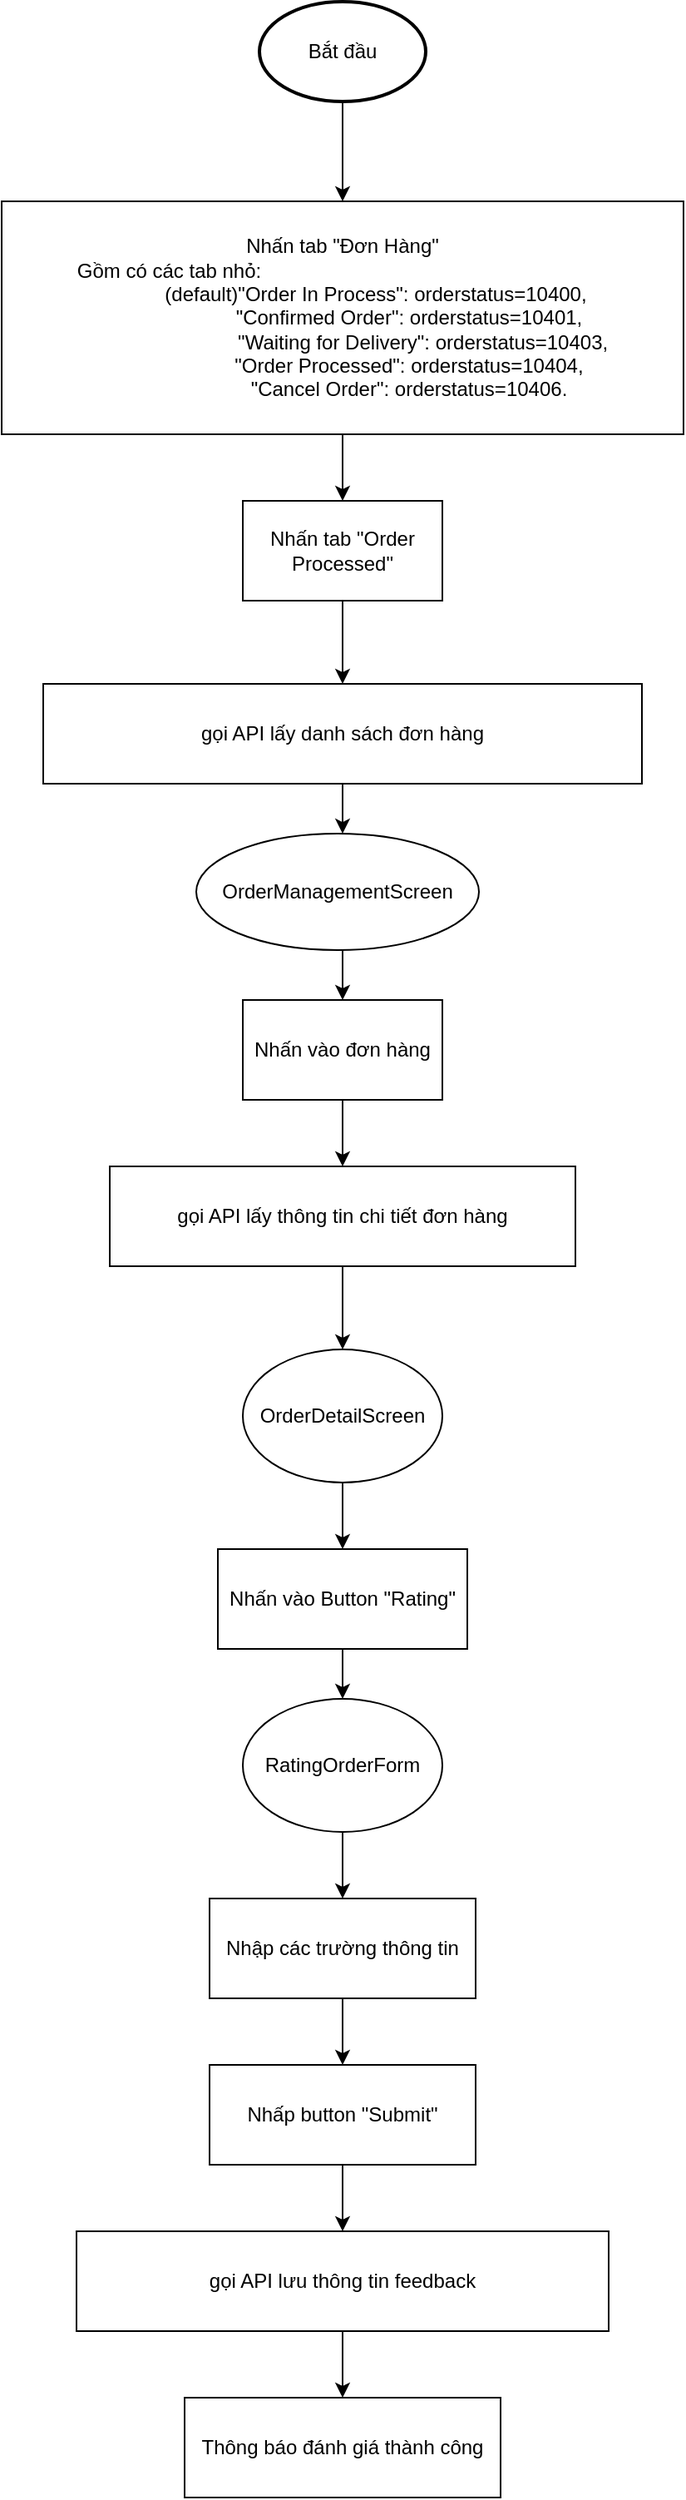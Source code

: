 <mxfile version="14.7.7" type="github" pages="9">
  <diagram id="C5RBs43oDa-KdzZeNtuy" name="Flowchart">
    <mxGraphModel dx="1038" dy="579" grid="1" gridSize="10" guides="1" tooltips="1" connect="1" arrows="1" fold="1" page="1" pageScale="1" pageWidth="827" pageHeight="1169" math="0" shadow="0">
      <root>
        <mxCell id="WIyWlLk6GJQsqaUBKTNV-0" />
        <mxCell id="WIyWlLk6GJQsqaUBKTNV-1" parent="WIyWlLk6GJQsqaUBKTNV-0" />
        <mxCell id="60__LU3BUfGossuBuQVd-52" style="edgeStyle=orthogonalEdgeStyle;rounded=0;orthogonalLoop=1;jettySize=auto;html=1;" parent="WIyWlLk6GJQsqaUBKTNV-1" source="60__LU3BUfGossuBuQVd-1" target="60__LU3BUfGossuBuQVd-51" edge="1">
          <mxGeometry relative="1" as="geometry">
            <mxPoint x="300" y="320" as="sourcePoint" />
          </mxGeometry>
        </mxCell>
        <mxCell id="60__LU3BUfGossuBuQVd-1" value="&lt;div&gt;&lt;span&gt;Nhấn tab &quot;Đơn Hàng&quot;&lt;/span&gt;&lt;/div&gt;&lt;div style=&quot;text-align: left&quot;&gt;&lt;span&gt;Gồm có các tab nhỏ:&amp;nbsp;&lt;/span&gt;&lt;/div&gt;&lt;blockquote style=&quot;margin: 0 0 0 40px ; border: none ; padding: 0px&quot;&gt;&lt;div style=&quot;text-align: center&quot;&gt;(default)&quot;Order In Process&quot;: orderstatus=10400,&lt;/div&gt;&lt;/blockquote&gt;&lt;blockquote style=&quot;margin: 0 0 0 40px ; border: none ; padding: 0px&quot;&gt;&lt;blockquote style=&quot;margin: 0 0 0 40px ; border: none ; padding: 0px&quot;&gt;&lt;span&gt;&quot;Confirmed Order&quot;:&amp;nbsp;&lt;/span&gt;&lt;span&gt;orderstatus=10401,&lt;/span&gt;&lt;/blockquote&gt;&lt;/blockquote&gt;&lt;blockquote style=&quot;margin: 0 0 0 40px ; border: none ; padding: 0px&quot;&gt;&lt;blockquote style=&quot;margin: 0 0 0 40px ; border: none ; padding: 0px&quot;&gt;&lt;span&gt;&amp;nbsp; &amp;nbsp; &amp;nbsp;&quot;Waiting for Delivery&quot;:&amp;nbsp;&lt;/span&gt;&lt;span&gt;orderstatus=10403,&lt;/span&gt;&lt;/blockquote&gt;&lt;/blockquote&gt;&lt;blockquote style=&quot;margin: 0 0 0 40px ; border: none ; padding: 0px&quot;&gt;&lt;blockquote style=&quot;margin: 0 0 0 40px ; border: none ; padding: 0px&quot;&gt;&lt;span&gt;&quot;&lt;/span&gt;Order Processed&lt;span&gt;&quot;:&amp;nbsp;&lt;/span&gt;&lt;span&gt;orderstatus=10404,&lt;/span&gt;&lt;br&gt;&lt;/blockquote&gt;&lt;blockquote style=&quot;margin: 0 0 0 40px ; border: none ; padding: 0px&quot;&gt;&lt;span&gt;&quot;&lt;/span&gt;Cancel Order&lt;span&gt;&quot;:&amp;nbsp;&lt;/span&gt;&lt;span&gt;orderstatus=10406.&lt;/span&gt;&lt;br&gt;&lt;/blockquote&gt;&lt;/blockquote&gt;" style="rounded=0;whiteSpace=wrap;html=1;fontSize=12;glass=0;strokeWidth=1;shadow=0;" parent="WIyWlLk6GJQsqaUBKTNV-1" vertex="1">
          <mxGeometry x="195" y="140" width="410" height="140" as="geometry" />
        </mxCell>
        <mxCell id="60__LU3BUfGossuBuQVd-2" style="edgeStyle=orthogonalEdgeStyle;rounded=0;orthogonalLoop=1;jettySize=auto;html=1;entryX=0.5;entryY=0;entryDx=0;entryDy=0;" parent="WIyWlLk6GJQsqaUBKTNV-1" source="60__LU3BUfGossuBuQVd-3" target="60__LU3BUfGossuBuQVd-1" edge="1">
          <mxGeometry relative="1" as="geometry" />
        </mxCell>
        <mxCell id="60__LU3BUfGossuBuQVd-3" value="Bắt đầu" style="strokeWidth=2;html=1;shape=mxgraph.flowchart.start_1;whiteSpace=wrap;" parent="WIyWlLk6GJQsqaUBKTNV-1" vertex="1">
          <mxGeometry x="350" y="20" width="100" height="60" as="geometry" />
        </mxCell>
        <mxCell id="60__LU3BUfGossuBuQVd-73" value="" style="edgeStyle=orthogonalEdgeStyle;rounded=0;orthogonalLoop=1;jettySize=auto;html=1;" parent="WIyWlLk6GJQsqaUBKTNV-1" source="60__LU3BUfGossuBuQVd-51" target="60__LU3BUfGossuBuQVd-69" edge="1">
          <mxGeometry relative="1" as="geometry" />
        </mxCell>
        <mxCell id="60__LU3BUfGossuBuQVd-51" value="Nhấn tab &quot;Order Processed&quot;" style="rounded=0;whiteSpace=wrap;html=1;" parent="WIyWlLk6GJQsqaUBKTNV-1" vertex="1">
          <mxGeometry x="340" y="320" width="120" height="60" as="geometry" />
        </mxCell>
        <mxCell id="60__LU3BUfGossuBuQVd-64" style="edgeStyle=orthogonalEdgeStyle;rounded=0;orthogonalLoop=1;jettySize=auto;html=1;" parent="WIyWlLk6GJQsqaUBKTNV-1" source="60__LU3BUfGossuBuQVd-72" target="60__LU3BUfGossuBuQVd-67" edge="1">
          <mxGeometry relative="1" as="geometry">
            <mxPoint x="400" y="590" as="sourcePoint" />
            <Array as="points">
              <mxPoint x="400" y="600" />
              <mxPoint x="400" y="600" />
            </Array>
          </mxGeometry>
        </mxCell>
        <mxCell id="60__LU3BUfGossuBuQVd-75" value="" style="edgeStyle=orthogonalEdgeStyle;rounded=0;orthogonalLoop=1;jettySize=auto;html=1;" parent="WIyWlLk6GJQsqaUBKTNV-1" source="60__LU3BUfGossuBuQVd-65" target="60__LU3BUfGossuBuQVd-74" edge="1">
          <mxGeometry relative="1" as="geometry" />
        </mxCell>
        <mxCell id="60__LU3BUfGossuBuQVd-65" value="OrderDetailScreen" style="ellipse;whiteSpace=wrap;html=1;rounded=0;" parent="WIyWlLk6GJQsqaUBKTNV-1" vertex="1">
          <mxGeometry x="340" y="830" width="120" height="80" as="geometry" />
        </mxCell>
        <mxCell id="60__LU3BUfGossuBuQVd-66" value="" style="edgeStyle=orthogonalEdgeStyle;rounded=0;orthogonalLoop=1;jettySize=auto;html=1;" parent="WIyWlLk6GJQsqaUBKTNV-1" source="60__LU3BUfGossuBuQVd-67" target="60__LU3BUfGossuBuQVd-71" edge="1">
          <mxGeometry relative="1" as="geometry" />
        </mxCell>
        <mxCell id="60__LU3BUfGossuBuQVd-67" value="Nhấn vào đơn hàng" style="rounded=0;whiteSpace=wrap;html=1;" parent="WIyWlLk6GJQsqaUBKTNV-1" vertex="1">
          <mxGeometry x="340" y="620" width="120" height="60" as="geometry" />
        </mxCell>
        <mxCell id="60__LU3BUfGossuBuQVd-68" value="" style="edgeStyle=orthogonalEdgeStyle;rounded=0;orthogonalLoop=1;jettySize=auto;html=1;" parent="WIyWlLk6GJQsqaUBKTNV-1" source="60__LU3BUfGossuBuQVd-69" target="60__LU3BUfGossuBuQVd-72" edge="1">
          <mxGeometry relative="1" as="geometry">
            <mxPoint x="400" y="530" as="targetPoint" />
            <Array as="points">
              <mxPoint x="400" y="560" />
            </Array>
          </mxGeometry>
        </mxCell>
        <mxCell id="60__LU3BUfGossuBuQVd-69" value="gọi API lấy danh sách đơn hàng" style="rounded=0;whiteSpace=wrap;html=1;" parent="WIyWlLk6GJQsqaUBKTNV-1" vertex="1">
          <mxGeometry x="220" y="430" width="360" height="60" as="geometry" />
        </mxCell>
        <mxCell id="60__LU3BUfGossuBuQVd-70" value="" style="edgeStyle=orthogonalEdgeStyle;rounded=0;orthogonalLoop=1;jettySize=auto;html=1;" parent="WIyWlLk6GJQsqaUBKTNV-1" source="60__LU3BUfGossuBuQVd-71" target="60__LU3BUfGossuBuQVd-65" edge="1">
          <mxGeometry relative="1" as="geometry" />
        </mxCell>
        <mxCell id="60__LU3BUfGossuBuQVd-71" value="gọi API lấy thông tin chi tiết đơn hàng" style="rounded=0;whiteSpace=wrap;html=1;" parent="WIyWlLk6GJQsqaUBKTNV-1" vertex="1">
          <mxGeometry x="260" y="720" width="280" height="60" as="geometry" />
        </mxCell>
        <mxCell id="60__LU3BUfGossuBuQVd-72" value="OrderManagementScreen" style="ellipse;whiteSpace=wrap;html=1;rounded=0;" parent="WIyWlLk6GJQsqaUBKTNV-1" vertex="1">
          <mxGeometry x="312" y="520" width="170" height="70" as="geometry" />
        </mxCell>
        <mxCell id="60__LU3BUfGossuBuQVd-77" value="" style="edgeStyle=orthogonalEdgeStyle;rounded=0;orthogonalLoop=1;jettySize=auto;html=1;" parent="WIyWlLk6GJQsqaUBKTNV-1" source="60__LU3BUfGossuBuQVd-74" target="60__LU3BUfGossuBuQVd-76" edge="1">
          <mxGeometry relative="1" as="geometry" />
        </mxCell>
        <mxCell id="60__LU3BUfGossuBuQVd-74" value="Nhấn vào Button &quot;Rating&quot;" style="rounded=0;whiteSpace=wrap;html=1;" parent="WIyWlLk6GJQsqaUBKTNV-1" vertex="1">
          <mxGeometry x="325" y="950" width="150" height="60" as="geometry" />
        </mxCell>
        <mxCell id="60__LU3BUfGossuBuQVd-79" value="" style="edgeStyle=orthogonalEdgeStyle;rounded=0;orthogonalLoop=1;jettySize=auto;html=1;" parent="WIyWlLk6GJQsqaUBKTNV-1" source="60__LU3BUfGossuBuQVd-76" target="60__LU3BUfGossuBuQVd-78" edge="1">
          <mxGeometry relative="1" as="geometry" />
        </mxCell>
        <mxCell id="60__LU3BUfGossuBuQVd-76" value="RatingOrderForm" style="ellipse;whiteSpace=wrap;html=1;rounded=0;" parent="WIyWlLk6GJQsqaUBKTNV-1" vertex="1">
          <mxGeometry x="340" y="1040" width="120" height="80" as="geometry" />
        </mxCell>
        <mxCell id="60__LU3BUfGossuBuQVd-81" value="" style="edgeStyle=orthogonalEdgeStyle;rounded=0;orthogonalLoop=1;jettySize=auto;html=1;" parent="WIyWlLk6GJQsqaUBKTNV-1" source="60__LU3BUfGossuBuQVd-78" target="60__LU3BUfGossuBuQVd-80" edge="1">
          <mxGeometry relative="1" as="geometry" />
        </mxCell>
        <mxCell id="60__LU3BUfGossuBuQVd-78" value="Nhập các trường thông tin" style="rounded=0;whiteSpace=wrap;html=1;" parent="WIyWlLk6GJQsqaUBKTNV-1" vertex="1">
          <mxGeometry x="320" y="1160" width="160" height="60" as="geometry" />
        </mxCell>
        <mxCell id="60__LU3BUfGossuBuQVd-83" value="" style="edgeStyle=orthogonalEdgeStyle;rounded=0;orthogonalLoop=1;jettySize=auto;html=1;" parent="WIyWlLk6GJQsqaUBKTNV-1" source="60__LU3BUfGossuBuQVd-80" target="60__LU3BUfGossuBuQVd-82" edge="1">
          <mxGeometry relative="1" as="geometry" />
        </mxCell>
        <mxCell id="60__LU3BUfGossuBuQVd-80" value="Nhấp button &quot;Submit&quot;" style="rounded=0;whiteSpace=wrap;html=1;" parent="WIyWlLk6GJQsqaUBKTNV-1" vertex="1">
          <mxGeometry x="320" y="1260" width="160" height="60" as="geometry" />
        </mxCell>
        <mxCell id="J65CbOhysvYxfeT4PARO-1" value="" style="edgeStyle=orthogonalEdgeStyle;rounded=0;orthogonalLoop=1;jettySize=auto;html=1;" parent="WIyWlLk6GJQsqaUBKTNV-1" source="60__LU3BUfGossuBuQVd-82" target="J65CbOhysvYxfeT4PARO-2" edge="1">
          <mxGeometry relative="1" as="geometry">
            <mxPoint x="400" y="1460" as="targetPoint" />
          </mxGeometry>
        </mxCell>
        <mxCell id="60__LU3BUfGossuBuQVd-82" value="&lt;span&gt;gọi API lưu thông tin feedback&lt;/span&gt;" style="rounded=0;whiteSpace=wrap;html=1;" parent="WIyWlLk6GJQsqaUBKTNV-1" vertex="1">
          <mxGeometry x="240" y="1360" width="320" height="60" as="geometry" />
        </mxCell>
        <mxCell id="J65CbOhysvYxfeT4PARO-2" value="Thông báo đánh giá thành công" style="rounded=0;whiteSpace=wrap;html=1;" parent="WIyWlLk6GJQsqaUBKTNV-1" vertex="1">
          <mxGeometry x="305" y="1460" width="190" height="60" as="geometry" />
        </mxCell>
      </root>
    </mxGraphModel>
  </diagram>
  <diagram name="New Flowchart" id="UrbNWAnscQkWn9HvLXW6">
    <mxGraphModel dx="1038" dy="579" grid="1" gridSize="10" guides="1" tooltips="1" connect="1" arrows="1" fold="1" page="1" pageScale="1" pageWidth="827" pageHeight="1169" math="0" shadow="0">
      <root>
        <mxCell id="hv37WCeCtudlQHdPEHXu-0" />
        <mxCell id="hv37WCeCtudlQHdPEHXu-1" parent="hv37WCeCtudlQHdPEHXu-0" />
        <mxCell id="hv37WCeCtudlQHdPEHXu-2" style="edgeStyle=orthogonalEdgeStyle;rounded=0;orthogonalLoop=1;jettySize=auto;html=1;" edge="1" parent="hv37WCeCtudlQHdPEHXu-1" source="hv37WCeCtudlQHdPEHXu-3" target="hv37WCeCtudlQHdPEHXu-7">
          <mxGeometry relative="1" as="geometry">
            <mxPoint x="300" y="320" as="sourcePoint" />
          </mxGeometry>
        </mxCell>
        <mxCell id="hv37WCeCtudlQHdPEHXu-3" value="&lt;div&gt;&lt;span&gt;Nhấn tab &quot;Đơn Hàng&quot;&lt;/span&gt;&lt;/div&gt;&lt;div style=&quot;text-align: left&quot;&gt;&lt;span&gt;Gồm có các tab nhỏ:&amp;nbsp;&lt;/span&gt;&lt;/div&gt;&lt;blockquote style=&quot;margin: 0 0 0 40px ; border: none ; padding: 0px&quot;&gt;&lt;div style=&quot;text-align: center&quot;&gt;(default)&quot;Order In Process&quot;: orderstatus=10400,&lt;/div&gt;&lt;/blockquote&gt;&lt;blockquote style=&quot;margin: 0 0 0 40px ; border: none ; padding: 0px&quot;&gt;&lt;blockquote style=&quot;margin: 0 0 0 40px ; border: none ; padding: 0px&quot;&gt;&lt;span&gt;&quot;Confirmed Order&quot;:&amp;nbsp;&lt;/span&gt;&lt;span&gt;orderstatus=10401,&lt;/span&gt;&lt;/blockquote&gt;&lt;/blockquote&gt;&lt;blockquote style=&quot;margin: 0 0 0 40px ; border: none ; padding: 0px&quot;&gt;&lt;blockquote style=&quot;margin: 0 0 0 40px ; border: none ; padding: 0px&quot;&gt;&lt;span&gt;&amp;nbsp; &amp;nbsp; &amp;nbsp;&quot;Waiting for Delivery&quot;:&amp;nbsp;&lt;/span&gt;&lt;span&gt;orderstatus=10403,&lt;/span&gt;&lt;/blockquote&gt;&lt;/blockquote&gt;&lt;blockquote style=&quot;margin: 0 0 0 40px ; border: none ; padding: 0px&quot;&gt;&lt;blockquote style=&quot;margin: 0 0 0 40px ; border: none ; padding: 0px&quot;&gt;&lt;span&gt;&quot;&lt;/span&gt;Order Processed&lt;span&gt;&quot;:&amp;nbsp;&lt;/span&gt;&lt;span&gt;orderstatus=10404,&lt;/span&gt;&lt;br&gt;&lt;/blockquote&gt;&lt;blockquote style=&quot;margin: 0 0 0 40px ; border: none ; padding: 0px&quot;&gt;&lt;span&gt;&quot;&lt;/span&gt;Cancel Order&lt;span&gt;&quot;:&amp;nbsp;&lt;/span&gt;&lt;span&gt;orderstatus=10406.&lt;/span&gt;&lt;br&gt;&lt;/blockquote&gt;&lt;/blockquote&gt;" style="rounded=0;whiteSpace=wrap;html=1;fontSize=12;glass=0;strokeWidth=1;shadow=0;" vertex="1" parent="hv37WCeCtudlQHdPEHXu-1">
          <mxGeometry x="195" y="140" width="410" height="140" as="geometry" />
        </mxCell>
        <mxCell id="toyvYJLUYxRo0u60pWKp-0" style="edgeStyle=orthogonalEdgeStyle;rounded=0;orthogonalLoop=1;jettySize=auto;html=1;" edge="1" parent="hv37WCeCtudlQHdPEHXu-1" source="hv37WCeCtudlQHdPEHXu-5" target="hv37WCeCtudlQHdPEHXu-3">
          <mxGeometry relative="1" as="geometry">
            <mxPoint x="290" y="100" as="targetPoint" />
          </mxGeometry>
        </mxCell>
        <mxCell id="hv37WCeCtudlQHdPEHXu-5" value="Bắt đầu" style="strokeWidth=2;html=1;shape=mxgraph.flowchart.start_1;whiteSpace=wrap;" vertex="1" parent="hv37WCeCtudlQHdPEHXu-1">
          <mxGeometry x="350" y="20" width="100" height="60" as="geometry" />
        </mxCell>
        <mxCell id="hv37WCeCtudlQHdPEHXu-6" value="" style="edgeStyle=orthogonalEdgeStyle;rounded=0;orthogonalLoop=1;jettySize=auto;html=1;" edge="1" parent="hv37WCeCtudlQHdPEHXu-1" source="hv37WCeCtudlQHdPEHXu-7" target="hv37WCeCtudlQHdPEHXu-14">
          <mxGeometry relative="1" as="geometry" />
        </mxCell>
        <mxCell id="hv37WCeCtudlQHdPEHXu-7" value="Nhấn tab &quot;Order Processed&quot;" style="rounded=0;whiteSpace=wrap;html=1;" vertex="1" parent="hv37WCeCtudlQHdPEHXu-1">
          <mxGeometry x="340" y="320" width="120" height="60" as="geometry" />
        </mxCell>
        <mxCell id="hv37WCeCtudlQHdPEHXu-10" value="OrderDetailScreen" style="ellipse;whiteSpace=wrap;html=1;rounded=0;" vertex="1" parent="hv37WCeCtudlQHdPEHXu-1">
          <mxGeometry x="340" y="860" width="120" height="80" as="geometry" />
        </mxCell>
        <mxCell id="toyvYJLUYxRo0u60pWKp-6" value="" style="edgeStyle=orthogonalEdgeStyle;rounded=0;orthogonalLoop=1;jettySize=auto;html=1;" edge="1" parent="hv37WCeCtudlQHdPEHXu-1" source="hv37WCeCtudlQHdPEHXu-12" target="hv37WCeCtudlQHdPEHXu-16">
          <mxGeometry relative="1" as="geometry" />
        </mxCell>
        <mxCell id="hv37WCeCtudlQHdPEHXu-12" value="Nhấn vào đơn hàng" style="rounded=0;whiteSpace=wrap;html=1;" vertex="1" parent="hv37WCeCtudlQHdPEHXu-1">
          <mxGeometry x="340" y="640" width="120" height="60" as="geometry" />
        </mxCell>
        <mxCell id="toyvYJLUYxRo0u60pWKp-1" value="" style="edgeStyle=orthogonalEdgeStyle;rounded=0;orthogonalLoop=1;jettySize=auto;html=1;" edge="1" parent="hv37WCeCtudlQHdPEHXu-1" source="hv37WCeCtudlQHdPEHXu-14" target="hv37WCeCtudlQHdPEHXu-17">
          <mxGeometry relative="1" as="geometry" />
        </mxCell>
        <mxCell id="hv37WCeCtudlQHdPEHXu-14" value="gọi API lấy danh sách đơn hàng" style="rounded=0;whiteSpace=wrap;html=1;" vertex="1" parent="hv37WCeCtudlQHdPEHXu-1">
          <mxGeometry x="220" y="420" width="360" height="60" as="geometry" />
        </mxCell>
        <mxCell id="hv37WCeCtudlQHdPEHXu-15" value="" style="edgeStyle=orthogonalEdgeStyle;rounded=0;orthogonalLoop=1;jettySize=auto;html=1;" edge="1" parent="hv37WCeCtudlQHdPEHXu-1" source="hv37WCeCtudlQHdPEHXu-16" target="hv37WCeCtudlQHdPEHXu-10">
          <mxGeometry relative="1" as="geometry" />
        </mxCell>
        <mxCell id="hv37WCeCtudlQHdPEHXu-16" value="gọi API lấy thông tin chi tiết đơn hàng" style="rounded=0;whiteSpace=wrap;html=1;" vertex="1" parent="hv37WCeCtudlQHdPEHXu-1">
          <mxGeometry x="260" y="750" width="280" height="60" as="geometry" />
        </mxCell>
        <mxCell id="toyvYJLUYxRo0u60pWKp-7" value="" style="edgeStyle=orthogonalEdgeStyle;rounded=0;orthogonalLoop=1;jettySize=auto;html=1;" edge="1" parent="hv37WCeCtudlQHdPEHXu-1" source="hv37WCeCtudlQHdPEHXu-17" target="hv37WCeCtudlQHdPEHXu-12">
          <mxGeometry relative="1" as="geometry" />
        </mxCell>
        <mxCell id="hv37WCeCtudlQHdPEHXu-17" value="OrderManagementScreen" style="ellipse;whiteSpace=wrap;html=1;rounded=0;" vertex="1" parent="hv37WCeCtudlQHdPEHXu-1">
          <mxGeometry x="315" y="520" width="170" height="70" as="geometry" />
        </mxCell>
      </root>
    </mxGraphModel>
  </diagram>
  <diagram name="Filter" id="QyVlcDIZ0jlhOAGuJz3s">
    <mxGraphModel dx="1038" dy="579" grid="1" gridSize="10" guides="1" tooltips="1" connect="1" arrows="1" fold="1" page="1" pageScale="1" pageWidth="827" pageHeight="1169" math="0" shadow="0">
      <root>
        <mxCell id="sZX1Ujh3pLqf5EPjZY0h-0" />
        <mxCell id="sZX1Ujh3pLqf5EPjZY0h-1" parent="sZX1Ujh3pLqf5EPjZY0h-0" />
        <mxCell id="sZX1Ujh3pLqf5EPjZY0h-4" style="edgeStyle=orthogonalEdgeStyle;rounded=0;orthogonalLoop=1;jettySize=auto;html=1;" edge="1" parent="sZX1Ujh3pLqf5EPjZY0h-1" source="sZX1Ujh3pLqf5EPjZY0h-5" target="sZX1Ujh3pLqf5EPjZY0h-17">
          <mxGeometry relative="1" as="geometry">
            <mxPoint x="400" y="140" as="targetPoint" />
          </mxGeometry>
        </mxCell>
        <mxCell id="sZX1Ujh3pLqf5EPjZY0h-5" value="Bắt đầu" style="strokeWidth=2;html=1;shape=mxgraph.flowchart.start_1;whiteSpace=wrap;" vertex="1" parent="sZX1Ujh3pLqf5EPjZY0h-1">
          <mxGeometry x="60" y="60" width="100" height="60" as="geometry" />
        </mxCell>
        <mxCell id="sZX1Ujh3pLqf5EPjZY0h-6" value="" style="edgeStyle=orthogonalEdgeStyle;rounded=0;orthogonalLoop=1;jettySize=auto;html=1;" edge="1" parent="sZX1Ujh3pLqf5EPjZY0h-1" source="yFu771BtMRAzsPmzwGLE-29" target="sZX1Ujh3pLqf5EPjZY0h-13">
          <mxGeometry relative="1" as="geometry">
            <mxPoint x="180" y="1090" as="sourcePoint" />
          </mxGeometry>
        </mxCell>
        <mxCell id="yFu771BtMRAzsPmzwGLE-16" value="" style="edgeStyle=orthogonalEdgeStyle;rounded=0;orthogonalLoop=1;jettySize=auto;html=1;" edge="1" parent="sZX1Ujh3pLqf5EPjZY0h-1" source="sZX1Ujh3pLqf5EPjZY0h-7" target="yFu771BtMRAzsPmzwGLE-15">
          <mxGeometry relative="1" as="geometry" />
        </mxCell>
        <mxCell id="sZX1Ujh3pLqf5EPjZY0h-7" value="Nhấn ngày muốn lọc từ ngày" style="rounded=0;whiteSpace=wrap;html=1;" vertex="1" parent="sZX1Ujh3pLqf5EPjZY0h-1">
          <mxGeometry x="328" y="475" width="171.5" height="60" as="geometry" />
        </mxCell>
        <mxCell id="yFu771BtMRAzsPmzwGLE-31" value="" style="edgeStyle=orthogonalEdgeStyle;rounded=0;orthogonalLoop=1;jettySize=auto;html=1;" edge="1" parent="sZX1Ujh3pLqf5EPjZY0h-1" source="sZX1Ujh3pLqf5EPjZY0h-13" target="sZX1Ujh3pLqf5EPjZY0h-16">
          <mxGeometry relative="1" as="geometry" />
        </mxCell>
        <mxCell id="sZX1Ujh3pLqf5EPjZY0h-13" value="Lấy param các trường filter truyền vào API danh sách đơn hàng" style="rounded=0;whiteSpace=wrap;html=1;" vertex="1" parent="sZX1Ujh3pLqf5EPjZY0h-1">
          <mxGeometry x="18.75" y="750" width="360" height="60" as="geometry" />
        </mxCell>
        <mxCell id="sZX1Ujh3pLqf5EPjZY0h-16" value="OrderStatusTabScreen" style="ellipse;whiteSpace=wrap;html=1;rounded=0;" vertex="1" parent="sZX1Ujh3pLqf5EPjZY0h-1">
          <mxGeometry x="113.75" y="880" width="170" height="70" as="geometry" />
        </mxCell>
        <mxCell id="sZX1Ujh3pLqf5EPjZY0h-20" value="" style="edgeStyle=orthogonalEdgeStyle;rounded=0;orthogonalLoop=1;jettySize=auto;html=1;" edge="1" parent="sZX1Ujh3pLqf5EPjZY0h-1" source="sZX1Ujh3pLqf5EPjZY0h-17" target="yFu771BtMRAzsPmzwGLE-0">
          <mxGeometry relative="1" as="geometry" />
        </mxCell>
        <mxCell id="sZX1Ujh3pLqf5EPjZY0h-17" value="Nhấn vào thanh &quot;All Vendor&quot;" style="rounded=0;whiteSpace=wrap;html=1;" vertex="1" parent="sZX1Ujh3pLqf5EPjZY0h-1">
          <mxGeometry x="292.5" y="60" width="180" height="60" as="geometry" />
        </mxCell>
        <mxCell id="sZX1Ujh3pLqf5EPjZY0h-22" value="" style="edgeStyle=orthogonalEdgeStyle;rounded=0;orthogonalLoop=1;jettySize=auto;html=1;" edge="1" parent="sZX1Ujh3pLqf5EPjZY0h-1" source="sZX1Ujh3pLqf5EPjZY0h-19" target="sZX1Ujh3pLqf5EPjZY0h-21">
          <mxGeometry relative="1" as="geometry" />
        </mxCell>
        <mxCell id="sZX1Ujh3pLqf5EPjZY0h-19" value="MultiSelectVendorOrderForm" style="ellipse;whiteSpace=wrap;html=1;rounded=0;" vertex="1" parent="sZX1Ujh3pLqf5EPjZY0h-1">
          <mxGeometry x="620" y="190" width="185" height="70" as="geometry" />
        </mxCell>
        <mxCell id="yFu771BtMRAzsPmzwGLE-6" value="" style="edgeStyle=orthogonalEdgeStyle;rounded=0;orthogonalLoop=1;jettySize=auto;html=1;" edge="1" parent="sZX1Ujh3pLqf5EPjZY0h-1" source="sZX1Ujh3pLqf5EPjZY0h-21" target="yFu771BtMRAzsPmzwGLE-5">
          <mxGeometry relative="1" as="geometry" />
        </mxCell>
        <mxCell id="sZX1Ujh3pLqf5EPjZY0h-21" value="Nhấn vào nhà cung cấp muốn lọc trong danh sách" style="rounded=0;whiteSpace=wrap;html=1;" vertex="1" parent="sZX1Ujh3pLqf5EPjZY0h-1">
          <mxGeometry x="292.5" y="195" width="240" height="60" as="geometry" />
        </mxCell>
        <mxCell id="yFu771BtMRAzsPmzwGLE-1" style="edgeStyle=orthogonalEdgeStyle;rounded=0;orthogonalLoop=1;jettySize=auto;html=1;" edge="1" parent="sZX1Ujh3pLqf5EPjZY0h-1" source="yFu771BtMRAzsPmzwGLE-0" target="sZX1Ujh3pLqf5EPjZY0h-19">
          <mxGeometry relative="1" as="geometry" />
        </mxCell>
        <mxCell id="yFu771BtMRAzsPmzwGLE-0" value="gọi API lấy danh sách nhà cung cấp" style="rounded=0;whiteSpace=wrap;html=1;" vertex="1" parent="sZX1Ujh3pLqf5EPjZY0h-1">
          <mxGeometry x="597.5" y="60" width="230" height="60" as="geometry" />
        </mxCell>
        <mxCell id="yFu771BtMRAzsPmzwGLE-9" value="" style="edgeStyle=orthogonalEdgeStyle;rounded=0;orthogonalLoop=1;jettySize=auto;html=1;" edge="1" parent="sZX1Ujh3pLqf5EPjZY0h-1" source="yFu771BtMRAzsPmzwGLE-2" target="yFu771BtMRAzsPmzwGLE-8">
          <mxGeometry relative="1" as="geometry" />
        </mxCell>
        <mxCell id="yFu771BtMRAzsPmzwGLE-2" value="FilterOrderScreen" style="ellipse;whiteSpace=wrap;html=1;rounded=0;" vertex="1" parent="sZX1Ujh3pLqf5EPjZY0h-1">
          <mxGeometry x="18.75" y="330" width="182.5" height="70" as="geometry" />
        </mxCell>
        <mxCell id="yFu771BtMRAzsPmzwGLE-7" value="" style="edgeStyle=orthogonalEdgeStyle;rounded=0;orthogonalLoop=1;jettySize=auto;html=1;" edge="1" parent="sZX1Ujh3pLqf5EPjZY0h-1" source="yFu771BtMRAzsPmzwGLE-5" target="yFu771BtMRAzsPmzwGLE-2">
          <mxGeometry relative="1" as="geometry" />
        </mxCell>
        <mxCell id="yFu771BtMRAzsPmzwGLE-5" value="Nhấn &quot;Choose&quot;" style="rounded=0;whiteSpace=wrap;html=1;" vertex="1" parent="sZX1Ujh3pLqf5EPjZY0h-1">
          <mxGeometry y="195" width="220" height="60" as="geometry" />
        </mxCell>
        <mxCell id="yFu771BtMRAzsPmzwGLE-11" value="" style="edgeStyle=orthogonalEdgeStyle;rounded=0;orthogonalLoop=1;jettySize=auto;html=1;" edge="1" parent="sZX1Ujh3pLqf5EPjZY0h-1" source="yFu771BtMRAzsPmzwGLE-8" target="yFu771BtMRAzsPmzwGLE-10">
          <mxGeometry relative="1" as="geometry" />
        </mxCell>
        <mxCell id="yFu771BtMRAzsPmzwGLE-8" value="Nhấn &quot;Store ordered&quot; hoặc &quot;Sales ordered&quot;" style="rounded=0;whiteSpace=wrap;html=1;" vertex="1" parent="sZX1Ujh3pLqf5EPjZY0h-1">
          <mxGeometry x="277.5" y="335" width="270" height="60" as="geometry" />
        </mxCell>
        <mxCell id="yFu771BtMRAzsPmzwGLE-13" value="" style="edgeStyle=orthogonalEdgeStyle;rounded=0;orthogonalLoop=1;jettySize=auto;html=1;" edge="1" parent="sZX1Ujh3pLqf5EPjZY0h-1" source="yFu771BtMRAzsPmzwGLE-10" target="yFu771BtMRAzsPmzwGLE-12">
          <mxGeometry relative="1" as="geometry" />
        </mxCell>
        <mxCell id="yFu771BtMRAzsPmzwGLE-10" value="Nhấn &quot;From date&quot;" style="rounded=0;whiteSpace=wrap;html=1;" vertex="1" parent="sZX1Ujh3pLqf5EPjZY0h-1">
          <mxGeometry x="630" y="335" width="165" height="60" as="geometry" />
        </mxCell>
        <mxCell id="yFu771BtMRAzsPmzwGLE-14" value="" style="edgeStyle=orthogonalEdgeStyle;rounded=0;orthogonalLoop=1;jettySize=auto;html=1;" edge="1" parent="sZX1Ujh3pLqf5EPjZY0h-1" source="yFu771BtMRAzsPmzwGLE-12" target="sZX1Ujh3pLqf5EPjZY0h-7">
          <mxGeometry relative="1" as="geometry" />
        </mxCell>
        <mxCell id="yFu771BtMRAzsPmzwGLE-12" value="_DatePickerDialog" style="ellipse;whiteSpace=wrap;html=1;rounded=0;" vertex="1" parent="sZX1Ujh3pLqf5EPjZY0h-1">
          <mxGeometry x="621.25" y="470" width="182.5" height="70" as="geometry" />
        </mxCell>
        <mxCell id="yFu771BtMRAzsPmzwGLE-28" value="" style="edgeStyle=orthogonalEdgeStyle;rounded=0;orthogonalLoop=1;jettySize=auto;html=1;" edge="1" parent="sZX1Ujh3pLqf5EPjZY0h-1" source="yFu771BtMRAzsPmzwGLE-15" target="yFu771BtMRAzsPmzwGLE-20">
          <mxGeometry relative="1" as="geometry" />
        </mxCell>
        <mxCell id="yFu771BtMRAzsPmzwGLE-15" value="Nhấn &quot;Apply&quot;" style="rounded=0;whiteSpace=wrap;html=1;" vertex="1" parent="sZX1Ujh3pLqf5EPjZY0h-1">
          <mxGeometry x="28.5" y="475" width="163" height="60" as="geometry" />
        </mxCell>
        <mxCell id="yFu771BtMRAzsPmzwGLE-17" value="" style="edgeStyle=orthogonalEdgeStyle;rounded=0;orthogonalLoop=1;jettySize=auto;html=1;" edge="1" parent="sZX1Ujh3pLqf5EPjZY0h-1" source="yFu771BtMRAzsPmzwGLE-18" target="yFu771BtMRAzsPmzwGLE-23">
          <mxGeometry relative="1" as="geometry" />
        </mxCell>
        <mxCell id="yFu771BtMRAzsPmzwGLE-18" value="Nhấn ngày muốn lọc tới ngày" style="rounded=0;whiteSpace=wrap;html=1;" vertex="1" parent="sZX1Ujh3pLqf5EPjZY0h-1">
          <mxGeometry x="623.25" y="620" width="178.5" height="60" as="geometry" />
        </mxCell>
        <mxCell id="yFu771BtMRAzsPmzwGLE-19" value="" style="edgeStyle=orthogonalEdgeStyle;rounded=0;orthogonalLoop=1;jettySize=auto;html=1;" edge="1" parent="sZX1Ujh3pLqf5EPjZY0h-1" source="yFu771BtMRAzsPmzwGLE-20" target="yFu771BtMRAzsPmzwGLE-22">
          <mxGeometry relative="1" as="geometry" />
        </mxCell>
        <mxCell id="yFu771BtMRAzsPmzwGLE-20" value="Nhấn &quot;To date&quot;" style="rounded=0;whiteSpace=wrap;html=1;" vertex="1" parent="sZX1Ujh3pLqf5EPjZY0h-1">
          <mxGeometry x="37.5" y="620" width="145" height="60" as="geometry" />
        </mxCell>
        <mxCell id="yFu771BtMRAzsPmzwGLE-21" value="" style="edgeStyle=orthogonalEdgeStyle;rounded=0;orthogonalLoop=1;jettySize=auto;html=1;" edge="1" parent="sZX1Ujh3pLqf5EPjZY0h-1" source="yFu771BtMRAzsPmzwGLE-22" target="yFu771BtMRAzsPmzwGLE-18">
          <mxGeometry relative="1" as="geometry" />
        </mxCell>
        <mxCell id="yFu771BtMRAzsPmzwGLE-22" value="_DatePickerDialog" style="ellipse;whiteSpace=wrap;html=1;rounded=0;" vertex="1" parent="sZX1Ujh3pLqf5EPjZY0h-1">
          <mxGeometry x="321.25" y="615" width="182.5" height="70" as="geometry" />
        </mxCell>
        <mxCell id="yFu771BtMRAzsPmzwGLE-30" value="" style="edgeStyle=orthogonalEdgeStyle;rounded=0;orthogonalLoop=1;jettySize=auto;html=1;" edge="1" parent="sZX1Ujh3pLqf5EPjZY0h-1" source="yFu771BtMRAzsPmzwGLE-23" target="yFu771BtMRAzsPmzwGLE-29">
          <mxGeometry relative="1" as="geometry" />
        </mxCell>
        <mxCell id="yFu771BtMRAzsPmzwGLE-23" value="Nhấn &quot;Apply&quot;" style="rounded=0;whiteSpace=wrap;html=1;" vertex="1" parent="sZX1Ujh3pLqf5EPjZY0h-1">
          <mxGeometry x="631" y="750" width="163" height="60" as="geometry" />
        </mxCell>
        <mxCell id="yFu771BtMRAzsPmzwGLE-29" value="Nhấn &quot;Filter&quot;" style="rounded=0;whiteSpace=wrap;html=1;" vertex="1" parent="sZX1Ujh3pLqf5EPjZY0h-1">
          <mxGeometry x="420" y="750" width="163" height="60" as="geometry" />
        </mxCell>
      </root>
    </mxGraphModel>
  </diagram>
  <diagram id="l6bDCCdzM5hJF1AN1eoc" name="Order tabs">
    <mxGraphModel dx="1038" dy="579" grid="1" gridSize="10" guides="1" tooltips="1" connect="1" arrows="1" fold="1" page="1" pageScale="1" pageWidth="850" pageHeight="1100" math="0" shadow="0">
      <root>
        <mxCell id="thpWSUZuYwKy-XoUUXaO-0" />
        <mxCell id="thpWSUZuYwKy-XoUUXaO-1" parent="thpWSUZuYwKy-XoUUXaO-0" />
        <mxCell id="thpWSUZuYwKy-XoUUXaO-2" value="User" style="shape=umlLifeline;perimeter=lifelinePerimeter;container=1;collapsible=0;recursiveResize=0;rounded=0;shadow=0;strokeWidth=1;fillColor=#d5e8d4;strokeColor=#82b366;" parent="thpWSUZuYwKy-XoUUXaO-1" vertex="1">
          <mxGeometry x="80" y="80" width="100" height="400" as="geometry" />
        </mxCell>
        <mxCell id="thpWSUZuYwKy-XoUUXaO-3" value="" style="points=[];perimeter=orthogonalPerimeter;rounded=0;shadow=0;strokeWidth=1;fillColor=#d5e8d4;strokeColor=#82b366;" parent="thpWSUZuYwKy-XoUUXaO-2" vertex="1">
          <mxGeometry x="45" y="40" width="10" height="360" as="geometry" />
        </mxCell>
        <mxCell id="thpWSUZuYwKy-XoUUXaO-4" value="GUI" style="shape=umlLifeline;perimeter=lifelinePerimeter;container=1;collapsible=0;recursiveResize=0;rounded=0;shadow=0;strokeWidth=1;fillColor=#d5e8d4;strokeColor=#82b366;" parent="thpWSUZuYwKy-XoUUXaO-1" vertex="1">
          <mxGeometry x="420" y="80" width="100" height="400" as="geometry" />
        </mxCell>
        <mxCell id="thpWSUZuYwKy-XoUUXaO-5" value="" style="points=[];perimeter=orthogonalPerimeter;rounded=0;shadow=0;strokeWidth=1;fillColor=#d5e8d4;strokeColor=#82b366;" parent="thpWSUZuYwKy-XoUUXaO-4" vertex="1">
          <mxGeometry x="45" y="40" width="10" height="360" as="geometry" />
        </mxCell>
        <mxCell id="thpWSUZuYwKy-XoUUXaO-6" value="Server" style="shape=umlLifeline;perimeter=lifelinePerimeter;container=1;collapsible=0;recursiveResize=0;rounded=0;shadow=0;strokeWidth=1;fillColor=#d5e8d4;strokeColor=#82b366;" parent="thpWSUZuYwKy-XoUUXaO-1" vertex="1">
          <mxGeometry x="1140" y="70" width="100" height="400" as="geometry" />
        </mxCell>
        <mxCell id="thpWSUZuYwKy-XoUUXaO-7" value="" style="points=[];perimeter=orthogonalPerimeter;rounded=0;shadow=0;strokeWidth=1;fillColor=#d5e8d4;strokeColor=#82b366;" parent="thpWSUZuYwKy-XoUUXaO-6" vertex="1">
          <mxGeometry x="45" y="40" width="10" height="360" as="geometry" />
        </mxCell>
        <mxCell id="thpWSUZuYwKy-XoUUXaO-8" value="Server kiểm tra và lấy dữ liệu" style="endArrow=block;dashed=1;endFill=0;endSize=12;html=1;" parent="thpWSUZuYwKy-XoUUXaO-6" source="thpWSUZuYwKy-XoUUXaO-7" target="thpWSUZuYwKy-XoUUXaO-7" edge="1">
          <mxGeometry x="-0.286" y="11" width="160" relative="1" as="geometry">
            <mxPoint x="100" y="160" as="sourcePoint" />
            <mxPoint x="260" y="160" as="targetPoint" />
            <Array as="points">
              <mxPoint x="85" y="140" />
              <mxPoint x="130" y="140" />
              <mxPoint x="130" y="200" />
              <mxPoint x="95" y="200" />
            </Array>
            <mxPoint x="-6" y="-10" as="offset" />
          </mxGeometry>
        </mxCell>
        <mxCell id="thpWSUZuYwKy-XoUUXaO-9" value="Nhấp vào tab Đơn Hàng" style="html=1;verticalAlign=bottom;endArrow=block;" parent="thpWSUZuYwKy-XoUUXaO-1" source="thpWSUZuYwKy-XoUUXaO-3" target="thpWSUZuYwKy-XoUUXaO-5" edge="1">
          <mxGeometry width="80" relative="1" as="geometry">
            <mxPoint x="170" y="160" as="sourcePoint" />
            <mxPoint x="250" y="160" as="targetPoint" />
            <Array as="points">
              <mxPoint x="290" y="160" />
            </Array>
          </mxGeometry>
        </mxCell>
        <mxCell id="thpWSUZuYwKy-XoUUXaO-10" value="&lt;span style=&quot;background-color: rgb(248 , 249 , 250)&quot;&gt;&lt;span style=&quot;font-size: 12px&quot;&gt;lấy id orderstatus và gọi api &lt;br&gt;/ordering.api/api/v1/Orders/GetOrdersOfShop?...&amp;amp;orderStatusId=$&lt;/span&gt;&lt;/span&gt;&lt;span style=&quot;font-size: 12px ; background-color: rgb(248 , 249 , 250)&quot;&gt;orderstatus&amp;amp;&lt;/span&gt;&lt;span style=&quot;background-color: rgb(248 , 249 , 250)&quot;&gt;&lt;span style=&quot;font-size: 12px&quot;&gt;... (nếu id&amp;nbsp;&lt;/span&gt;&lt;/span&gt;&lt;span style=&quot;font-size: 12px ; background-color: rgb(248 , 249 , 250)&quot;&gt;orderstatus == 10400&lt;/span&gt;&lt;span style=&quot;background-color: rgb(248 , 249 , 250)&quot;&gt;&lt;span style=&quot;font-size: 12px&quot;&gt;)&lt;br&gt;hoặc gọi api&lt;br&gt;&lt;/span&gt;&lt;/span&gt;&lt;span style=&quot;background-color: rgb(248 , 249 , 250)&quot;&gt;&lt;span style=&quot;font-size: 12px&quot;&gt;/ordering.api/api/v1/DMSOrders/GetOrdersOfShop?...&amp;amp;orderStatusId=$&lt;/span&gt;&lt;/span&gt;&lt;span style=&quot;font-size: 12px ; background-color: rgb(248 , 249 , 250)&quot;&gt;orderstatus&amp;amp;&lt;/span&gt;&lt;span style=&quot;background-color: rgb(248 , 249 , 250)&quot;&gt;&lt;span style=&quot;font-size: 12px&quot;&gt;... (nếu id&amp;nbsp;&lt;/span&gt;&lt;/span&gt;&lt;span style=&quot;font-size: 12px ; background-color: rgb(248 , 249 , 250)&quot;&gt;orderstatus != 10400&lt;/span&gt;&lt;span style=&quot;background-color: rgb(248 , 249 , 250)&quot;&gt;&lt;span style=&quot;font-size: 12px&quot;&gt;)&lt;/span&gt;&lt;/span&gt;&lt;span style=&quot;background-color: rgb(248 , 249 , 250)&quot;&gt;&lt;span style=&quot;font-size: 12px&quot;&gt;&lt;br&gt;&lt;/span&gt;&lt;/span&gt;" style="endArrow=block;dashed=1;endFill=0;endSize=12;html=1;" parent="thpWSUZuYwKy-XoUUXaO-1" source="thpWSUZuYwKy-XoUUXaO-5" target="thpWSUZuYwKy-XoUUXaO-6" edge="1">
          <mxGeometry x="-0.006" y="40" width="160" relative="1" as="geometry">
            <mxPoint x="340" y="300" as="sourcePoint" />
            <mxPoint x="500" y="300" as="targetPoint" />
            <Array as="points">
              <mxPoint x="490" y="190" />
              <mxPoint x="570" y="190" />
            </Array>
            <mxPoint as="offset" />
          </mxGeometry>
        </mxCell>
        <mxCell id="thpWSUZuYwKy-XoUUXaO-11" value="Thành công?" style="shape=rhombus;perimeter=rhombusPerimeter;whiteSpace=wrap;html=1;align=center;" parent="thpWSUZuYwKy-XoUUXaO-1" vertex="1">
          <mxGeometry x="580" y="320" width="120" height="60" as="geometry" />
        </mxCell>
        <mxCell id="thpWSUZuYwKy-XoUUXaO-12" value="Xử lý thông tin trả về" style="endArrow=block;dashed=1;endFill=0;endSize=12;html=1;entryX=0.5;entryY=0;entryDx=0;entryDy=0;" parent="thpWSUZuYwKy-XoUUXaO-1" source="thpWSUZuYwKy-XoUUXaO-7" target="thpWSUZuYwKy-XoUUXaO-11" edge="1">
          <mxGeometry y="-10" width="160" relative="1" as="geometry">
            <mxPoint x="410" y="280" as="sourcePoint" />
            <mxPoint x="570" y="280" as="targetPoint" />
            <Array as="points">
              <mxPoint x="640" y="280" />
            </Array>
            <mxPoint as="offset" />
          </mxGeometry>
        </mxCell>
        <mxCell id="thpWSUZuYwKy-XoUUXaO-13" value="false" style="endArrow=block;dashed=1;endFill=0;endSize=12;html=1;exitX=0;exitY=0.5;exitDx=0;exitDy=0;" parent="thpWSUZuYwKy-XoUUXaO-1" source="thpWSUZuYwKy-XoUUXaO-11" target="thpWSUZuYwKy-XoUUXaO-5" edge="1">
          <mxGeometry x="-0.067" y="-10" width="160" relative="1" as="geometry">
            <mxPoint x="410" y="280" as="sourcePoint" />
            <mxPoint x="420" y="340" as="targetPoint" />
            <mxPoint as="offset" />
          </mxGeometry>
        </mxCell>
        <mxCell id="thpWSUZuYwKy-XoUUXaO-14" value="Thông báo lỗi rõ ràng cho người dùng" style="endArrow=block;dashed=1;endFill=0;endSize=12;html=1;" parent="thpWSUZuYwKy-XoUUXaO-1" source="thpWSUZuYwKy-XoUUXaO-4" target="thpWSUZuYwKy-XoUUXaO-3" edge="1">
          <mxGeometry x="-0.003" y="-13" width="160" relative="1" as="geometry">
            <mxPoint x="410" y="280" as="sourcePoint" />
            <mxPoint x="570" y="280" as="targetPoint" />
            <Array as="points">
              <mxPoint x="330" y="350" />
              <mxPoint x="290" y="350" />
            </Array>
            <mxPoint as="offset" />
          </mxGeometry>
        </mxCell>
        <mxCell id="thpWSUZuYwKy-XoUUXaO-15" value="true" style="endArrow=block;dashed=1;endFill=0;endSize=12;html=1;exitX=0.5;exitY=1;exitDx=0;exitDy=0;" parent="thpWSUZuYwKy-XoUUXaO-1" source="thpWSUZuYwKy-XoUUXaO-11" target="thpWSUZuYwKy-XoUUXaO-5" edge="1">
          <mxGeometry x="0.045" y="-10" width="160" relative="1" as="geometry">
            <mxPoint x="410" y="280" as="sourcePoint" />
            <mxPoint x="410" y="470" as="targetPoint" />
            <Array as="points">
              <mxPoint x="640" y="470" />
            </Array>
            <mxPoint as="offset" />
          </mxGeometry>
        </mxCell>
        <mxCell id="thpWSUZuYwKy-XoUUXaO-16" value="&lt;font style=&quot;font-size: 10px&quot;&gt;Hiển thị danh sách đơn hàng&lt;/font&gt;" style="endArrow=block;dashed=1;endFill=0;endSize=12;html=1;" parent="thpWSUZuYwKy-XoUUXaO-1" source="thpWSUZuYwKy-XoUUXaO-5" target="thpWSUZuYwKy-XoUUXaO-2" edge="1">
          <mxGeometry x="-0.021" y="-10" width="160" relative="1" as="geometry">
            <mxPoint x="395.33" y="450" as="sourcePoint" />
            <mxPoint x="130" y="450" as="targetPoint" />
            <Array as="points">
              <mxPoint x="310" y="470" />
              <mxPoint x="200" y="470" />
              <mxPoint x="160" y="470" />
            </Array>
            <mxPoint as="offset" />
          </mxGeometry>
        </mxCell>
      </root>
    </mxGraphModel>
  </diagram>
  <diagram id="fIWMUqOB0JCsjsssPcq_" name="Order Detail">
    <mxGraphModel dx="1038" dy="579" grid="1" gridSize="10" guides="1" tooltips="1" connect="1" arrows="1" fold="1" page="1" pageScale="1" pageWidth="850" pageHeight="1100" math="0" shadow="0">
      <root>
        <mxCell id="pPKit704X6Oe5V32dQ0P-0" />
        <mxCell id="pPKit704X6Oe5V32dQ0P-1" parent="pPKit704X6Oe5V32dQ0P-0" />
        <mxCell id="DamH_96mi-0qgbdYlBiK-0" value="User" style="shape=umlLifeline;perimeter=lifelinePerimeter;container=1;collapsible=0;recursiveResize=0;rounded=0;shadow=0;strokeWidth=1;fillColor=#d5e8d4;strokeColor=#82b366;" parent="pPKit704X6Oe5V32dQ0P-1" vertex="1">
          <mxGeometry x="80" y="80" width="100" height="400" as="geometry" />
        </mxCell>
        <mxCell id="DamH_96mi-0qgbdYlBiK-1" value="" style="points=[];perimeter=orthogonalPerimeter;rounded=0;shadow=0;strokeWidth=1;fillColor=#d5e8d4;strokeColor=#82b366;" parent="DamH_96mi-0qgbdYlBiK-0" vertex="1">
          <mxGeometry x="45" y="40" width="10" height="360" as="geometry" />
        </mxCell>
        <mxCell id="DamH_96mi-0qgbdYlBiK-2" value="GUI" style="shape=umlLifeline;perimeter=lifelinePerimeter;container=1;collapsible=0;recursiveResize=0;rounded=0;shadow=0;strokeWidth=1;fillColor=#d5e8d4;strokeColor=#82b366;" parent="pPKit704X6Oe5V32dQ0P-1" vertex="1">
          <mxGeometry x="420" y="80" width="100" height="400" as="geometry" />
        </mxCell>
        <mxCell id="DamH_96mi-0qgbdYlBiK-3" value="" style="points=[];perimeter=orthogonalPerimeter;rounded=0;shadow=0;strokeWidth=1;fillColor=#d5e8d4;strokeColor=#82b366;" parent="DamH_96mi-0qgbdYlBiK-2" vertex="1">
          <mxGeometry x="45" y="40" width="10" height="360" as="geometry" />
        </mxCell>
        <mxCell id="DamH_96mi-0qgbdYlBiK-4" value="Server" style="shape=umlLifeline;perimeter=lifelinePerimeter;container=1;collapsible=0;recursiveResize=0;rounded=0;shadow=0;strokeWidth=1;fillColor=#d5e8d4;strokeColor=#82b366;" parent="pPKit704X6Oe5V32dQ0P-1" vertex="1">
          <mxGeometry x="930" y="80" width="100" height="400" as="geometry" />
        </mxCell>
        <mxCell id="DamH_96mi-0qgbdYlBiK-5" value="" style="points=[];perimeter=orthogonalPerimeter;rounded=0;shadow=0;strokeWidth=1;fillColor=#d5e8d4;strokeColor=#82b366;" parent="DamH_96mi-0qgbdYlBiK-4" vertex="1">
          <mxGeometry x="45" y="40" width="10" height="360" as="geometry" />
        </mxCell>
        <mxCell id="DamH_96mi-0qgbdYlBiK-6" value="Server kiểm tra và lấy dữ liệu" style="endArrow=block;dashed=1;endFill=0;endSize=12;html=1;" parent="DamH_96mi-0qgbdYlBiK-4" source="DamH_96mi-0qgbdYlBiK-5" target="DamH_96mi-0qgbdYlBiK-5" edge="1">
          <mxGeometry x="-0.286" y="11" width="160" relative="1" as="geometry">
            <mxPoint x="100" y="160" as="sourcePoint" />
            <mxPoint x="260" y="160" as="targetPoint" />
            <Array as="points">
              <mxPoint x="85" y="140" />
              <mxPoint x="130" y="140" />
              <mxPoint x="130" y="200" />
              <mxPoint x="95" y="200" />
            </Array>
            <mxPoint x="-6" y="-10" as="offset" />
          </mxGeometry>
        </mxCell>
        <mxCell id="DamH_96mi-0qgbdYlBiK-7" value="Nhấp vào Đơn Hàng" style="html=1;verticalAlign=bottom;endArrow=block;" parent="pPKit704X6Oe5V32dQ0P-1" source="DamH_96mi-0qgbdYlBiK-1" target="DamH_96mi-0qgbdYlBiK-3" edge="1">
          <mxGeometry width="80" relative="1" as="geometry">
            <mxPoint x="170" y="160" as="sourcePoint" />
            <mxPoint x="250" y="160" as="targetPoint" />
            <Array as="points">
              <mxPoint x="280" y="160" />
            </Array>
          </mxGeometry>
        </mxCell>
        <mxCell id="DamH_96mi-0qgbdYlBiK-8" value="&lt;span style=&quot;background-color: rgb(248 , 249 , 250)&quot;&gt;&lt;span style=&quot;font-size: 12px&quot;&gt;gọi api&amp;nbsp;&lt;/span&gt;&lt;br&gt;&lt;span style=&quot;font-size: 12px&quot;&gt;/ordering.api/api/v1/Orders/$orderId&amp;nbsp;&lt;/span&gt;&lt;/span&gt;&lt;span style=&quot;background-color: rgb(248 , 249 , 250)&quot;&gt;&lt;span style=&quot;font-size: 12px&quot;&gt;(nếu id&amp;nbsp;&lt;/span&gt;&lt;/span&gt;&lt;span style=&quot;font-size: 12px ; background-color: rgb(248 , 249 , 250)&quot;&gt;orderstatus == 10400&lt;/span&gt;&lt;span style=&quot;background-color: rgb(248 , 249 , 250)&quot;&gt;&lt;span style=&quot;font-size: 12px&quot;&gt;)&lt;br&gt;hoặc api&lt;br&gt;&lt;/span&gt;&lt;/span&gt;&lt;span style=&quot;background-color: rgb(248 , 249 , 250)&quot;&gt;&lt;span style=&quot;font-size: 12px&quot;&gt;/ordering.api/api/v1/DMSOrders/$orderId&amp;nbsp;&lt;/span&gt;&lt;/span&gt;&lt;span style=&quot;background-color: rgb(248 , 249 , 250)&quot;&gt;&lt;span style=&quot;font-size: 12px&quot;&gt;(nếu id&amp;nbsp;&lt;/span&gt;&lt;/span&gt;&lt;span style=&quot;font-size: 12px ; background-color: rgb(248 , 249 , 250)&quot;&gt;orderstatus != 10400&lt;/span&gt;&lt;span style=&quot;background-color: rgb(248 , 249 , 250)&quot;&gt;&lt;span style=&quot;font-size: 12px&quot;&gt;)&lt;/span&gt;&lt;/span&gt;&lt;span style=&quot;background-color: rgb(248 , 249 , 250)&quot;&gt;&lt;span style=&quot;font-size: 12px&quot;&gt;&lt;br&gt;&lt;/span&gt;&lt;/span&gt;" style="endArrow=block;dashed=1;endFill=0;endSize=12;html=1;" parent="pPKit704X6Oe5V32dQ0P-1" source="DamH_96mi-0qgbdYlBiK-3" target="DamH_96mi-0qgbdYlBiK-4" edge="1">
          <mxGeometry x="0.011" y="40" width="160" relative="1" as="geometry">
            <mxPoint x="340" y="300" as="sourcePoint" />
            <mxPoint x="500" y="300" as="targetPoint" />
            <Array as="points">
              <mxPoint x="490" y="190" />
              <mxPoint x="570" y="190" />
            </Array>
            <mxPoint as="offset" />
          </mxGeometry>
        </mxCell>
        <mxCell id="DamH_96mi-0qgbdYlBiK-9" value="Thành công?" style="shape=rhombus;perimeter=rhombusPerimeter;whiteSpace=wrap;html=1;align=center;" parent="pPKit704X6Oe5V32dQ0P-1" vertex="1">
          <mxGeometry x="580" y="320" width="120" height="60" as="geometry" />
        </mxCell>
        <mxCell id="DamH_96mi-0qgbdYlBiK-10" value="Xử lý thông tin trả về" style="endArrow=block;dashed=1;endFill=0;endSize=12;html=1;entryX=0.5;entryY=0;entryDx=0;entryDy=0;" parent="pPKit704X6Oe5V32dQ0P-1" source="DamH_96mi-0qgbdYlBiK-5" target="DamH_96mi-0qgbdYlBiK-9" edge="1">
          <mxGeometry y="-10" width="160" relative="1" as="geometry">
            <mxPoint x="410" y="280" as="sourcePoint" />
            <mxPoint x="570" y="280" as="targetPoint" />
            <Array as="points">
              <mxPoint x="640" y="280" />
            </Array>
            <mxPoint as="offset" />
          </mxGeometry>
        </mxCell>
        <mxCell id="DamH_96mi-0qgbdYlBiK-11" value="false" style="endArrow=block;dashed=1;endFill=0;endSize=12;html=1;exitX=0;exitY=0.5;exitDx=0;exitDy=0;" parent="pPKit704X6Oe5V32dQ0P-1" source="DamH_96mi-0qgbdYlBiK-9" target="DamH_96mi-0qgbdYlBiK-3" edge="1">
          <mxGeometry x="-0.067" y="-10" width="160" relative="1" as="geometry">
            <mxPoint x="410" y="280" as="sourcePoint" />
            <mxPoint x="420" y="340" as="targetPoint" />
            <mxPoint as="offset" />
          </mxGeometry>
        </mxCell>
        <mxCell id="DamH_96mi-0qgbdYlBiK-12" value="Thông báo lỗi rõ ràng cho người dùng" style="endArrow=block;dashed=1;endFill=0;endSize=12;html=1;" parent="pPKit704X6Oe5V32dQ0P-1" source="DamH_96mi-0qgbdYlBiK-2" target="DamH_96mi-0qgbdYlBiK-1" edge="1">
          <mxGeometry x="-0.003" y="-13" width="160" relative="1" as="geometry">
            <mxPoint x="410" y="280" as="sourcePoint" />
            <mxPoint x="570" y="280" as="targetPoint" />
            <Array as="points">
              <mxPoint x="330" y="350" />
              <mxPoint x="290" y="350" />
            </Array>
            <mxPoint as="offset" />
          </mxGeometry>
        </mxCell>
        <mxCell id="DamH_96mi-0qgbdYlBiK-13" value="true" style="endArrow=block;dashed=1;endFill=0;endSize=12;html=1;exitX=0.5;exitY=1;exitDx=0;exitDy=0;" parent="pPKit704X6Oe5V32dQ0P-1" source="DamH_96mi-0qgbdYlBiK-9" target="DamH_96mi-0qgbdYlBiK-3" edge="1">
          <mxGeometry x="0.045" y="-10" width="160" relative="1" as="geometry">
            <mxPoint x="410" y="280" as="sourcePoint" />
            <mxPoint x="410" y="470" as="targetPoint" />
            <Array as="points">
              <mxPoint x="640" y="470" />
            </Array>
            <mxPoint as="offset" />
          </mxGeometry>
        </mxCell>
        <mxCell id="DamH_96mi-0qgbdYlBiK-14" value="&lt;font style=&quot;font-size: 10px&quot;&gt;Chuyển sang màn hình OrderDetailScreen&lt;/font&gt;" style="endArrow=block;dashed=1;endFill=0;endSize=12;html=1;" parent="pPKit704X6Oe5V32dQ0P-1" source="DamH_96mi-0qgbdYlBiK-3" target="DamH_96mi-0qgbdYlBiK-0" edge="1">
          <mxGeometry x="-0.021" y="-10" width="160" relative="1" as="geometry">
            <mxPoint x="395.33" y="450" as="sourcePoint" />
            <mxPoint x="130" y="450" as="targetPoint" />
            <Array as="points">
              <mxPoint x="310" y="470" />
              <mxPoint x="200" y="470" />
              <mxPoint x="160" y="470" />
            </Array>
            <mxPoint as="offset" />
          </mxGeometry>
        </mxCell>
      </root>
    </mxGraphModel>
  </diagram>
  <diagram name="Search" id="_VCfDsJ9iwjmsQYm8Pld">
    <mxGraphModel dx="1038" dy="579" grid="1" gridSize="10" guides="1" tooltips="1" connect="1" arrows="1" fold="1" page="1" pageScale="1" pageWidth="850" pageHeight="1100" math="0" shadow="0">
      <root>
        <mxCell id="D-Ur2B4tsKcjs7W2TRdt-0" />
        <mxCell id="D-Ur2B4tsKcjs7W2TRdt-1" parent="D-Ur2B4tsKcjs7W2TRdt-0" />
        <mxCell id="D-Ur2B4tsKcjs7W2TRdt-2" value="User" style="shape=umlLifeline;perimeter=lifelinePerimeter;container=1;collapsible=0;recursiveResize=0;rounded=0;shadow=0;strokeWidth=1;fillColor=#d5e8d4;strokeColor=#82b366;" vertex="1" parent="D-Ur2B4tsKcjs7W2TRdt-1">
          <mxGeometry x="80" y="80" width="100" height="400" as="geometry" />
        </mxCell>
        <mxCell id="D-Ur2B4tsKcjs7W2TRdt-3" value="" style="points=[];perimeter=orthogonalPerimeter;rounded=0;shadow=0;strokeWidth=1;fillColor=#d5e8d4;strokeColor=#82b366;" vertex="1" parent="D-Ur2B4tsKcjs7W2TRdt-2">
          <mxGeometry x="45" y="40" width="10" height="360" as="geometry" />
        </mxCell>
        <mxCell id="D-Ur2B4tsKcjs7W2TRdt-4" value="GUI" style="shape=umlLifeline;perimeter=lifelinePerimeter;container=1;collapsible=0;recursiveResize=0;rounded=0;shadow=0;strokeWidth=1;fillColor=#d5e8d4;strokeColor=#82b366;" vertex="1" parent="D-Ur2B4tsKcjs7W2TRdt-1">
          <mxGeometry x="420" y="80" width="100" height="400" as="geometry" />
        </mxCell>
        <mxCell id="D-Ur2B4tsKcjs7W2TRdt-5" value="" style="points=[];perimeter=orthogonalPerimeter;rounded=0;shadow=0;strokeWidth=1;fillColor=#d5e8d4;strokeColor=#82b366;" vertex="1" parent="D-Ur2B4tsKcjs7W2TRdt-4">
          <mxGeometry x="45" y="40" width="10" height="360" as="geometry" />
        </mxCell>
        <mxCell id="D-Ur2B4tsKcjs7W2TRdt-6" value="Server" style="shape=umlLifeline;perimeter=lifelinePerimeter;container=1;collapsible=0;recursiveResize=0;rounded=0;shadow=0;strokeWidth=1;fillColor=#d5e8d4;strokeColor=#82b366;" vertex="1" parent="D-Ur2B4tsKcjs7W2TRdt-1">
          <mxGeometry x="1225" y="80" width="100" height="400" as="geometry" />
        </mxCell>
        <mxCell id="D-Ur2B4tsKcjs7W2TRdt-7" value="" style="points=[];perimeter=orthogonalPerimeter;rounded=0;shadow=0;strokeWidth=1;fillColor=#d5e8d4;strokeColor=#82b366;" vertex="1" parent="D-Ur2B4tsKcjs7W2TRdt-6">
          <mxGeometry x="45" y="40" width="10" height="360" as="geometry" />
        </mxCell>
        <mxCell id="D-Ur2B4tsKcjs7W2TRdt-8" value="Server kiểm tra và lấy dữ liệu" style="endArrow=block;dashed=1;endFill=0;endSize=12;html=1;" edge="1" parent="D-Ur2B4tsKcjs7W2TRdt-6" source="D-Ur2B4tsKcjs7W2TRdt-7" target="D-Ur2B4tsKcjs7W2TRdt-7">
          <mxGeometry x="-0.286" y="11" width="160" relative="1" as="geometry">
            <mxPoint x="100" y="160" as="sourcePoint" />
            <mxPoint x="260" y="160" as="targetPoint" />
            <Array as="points">
              <mxPoint x="85" y="140" />
              <mxPoint x="130" y="140" />
              <mxPoint x="130" y="200" />
              <mxPoint x="95" y="200" />
            </Array>
            <mxPoint x="-6" y="-10" as="offset" />
          </mxGeometry>
        </mxCell>
        <mxCell id="D-Ur2B4tsKcjs7W2TRdt-9" value="Thực hiện tìm kiếm đơn&amp;nbsp;hàng" style="html=1;verticalAlign=bottom;endArrow=block;" edge="1" parent="D-Ur2B4tsKcjs7W2TRdt-1" source="D-Ur2B4tsKcjs7W2TRdt-3" target="D-Ur2B4tsKcjs7W2TRdt-5">
          <mxGeometry width="80" relative="1" as="geometry">
            <mxPoint x="170" y="160" as="sourcePoint" />
            <mxPoint x="250" y="160" as="targetPoint" />
            <Array as="points">
              <mxPoint x="280" y="160" />
            </Array>
          </mxGeometry>
        </mxCell>
        <mxCell id="D-Ur2B4tsKcjs7W2TRdt-10" value="&lt;span style=&quot;font-size: 12px ; background-color: rgb(248 , 249 , 250)&quot;&gt;Lấy param search truyền vào api&lt;br&gt;&lt;/span&gt;&lt;span style=&quot;background-color: rgb(248 , 249 , 250)&quot;&gt;&lt;span style=&quot;font-size: 12px&quot;&gt;/ordering.api/api/v1/Orders/GetOrdersOfShop?...&amp;amp;orderStatusId=$&lt;/span&gt;&lt;/span&gt;&lt;span style=&quot;font-size: 12px ; background-color: rgb(248 , 249 , 250)&quot;&gt;orderstatus&amp;amp;&lt;/span&gt;&lt;span style=&quot;background-color: rgb(248 , 249 , 250)&quot;&gt;&lt;span style=&quot;font-size: 12px&quot;&gt;...&amp;amp;search=$search&amp;amp;...&amp;nbsp;&lt;/span&gt;&lt;span style=&quot;font-size: 12px&quot;&gt;(nếu id&amp;nbsp;&lt;/span&gt;&lt;/span&gt;&lt;span style=&quot;font-size: 12px ; background-color: rgb(248 , 249 , 250)&quot;&gt;orderstatus == 10400&lt;/span&gt;&lt;span style=&quot;background-color: rgb(248 , 249 , 250)&quot;&gt;&lt;span style=&quot;font-size: 12px&quot;&gt;)&lt;br&gt;hoặc api&lt;br&gt;&lt;/span&gt;&lt;/span&gt;&lt;span style=&quot;background-color: rgb(248 , 249 , 250)&quot;&gt;&lt;span style=&quot;font-size: 12px&quot;&gt;/ordering.api/api/v1/DMSOrders/GetOrdersOfShop?...&amp;amp;orderStatusId=$&lt;/span&gt;&lt;/span&gt;&lt;span style=&quot;font-size: 12px ; background-color: rgb(248 , 249 , 250)&quot;&gt;orderstatus&amp;amp;&lt;/span&gt;&lt;span style=&quot;background-color: rgb(248 , 249 , 250)&quot;&gt;&lt;span style=&quot;font-size: 12px&quot;&gt;...&lt;/span&gt;&lt;/span&gt;&lt;span style=&quot;font-size: 12px ; background-color: rgb(248 , 249 , 250)&quot;&gt;&amp;amp;search=&lt;/span&gt;&lt;span style=&quot;font-size: 12px ; background-color: rgb(248 , 249 , 250)&quot;&gt;$search&lt;/span&gt;&lt;span style=&quot;font-size: 12px ; background-color: rgb(248 , 249 , 250)&quot;&gt;&amp;amp;...&amp;nbsp;&lt;/span&gt;&lt;span style=&quot;background-color: rgb(248 , 249 , 250)&quot;&gt;&lt;span style=&quot;font-size: 12px&quot;&gt;(nếu id&amp;nbsp;&lt;/span&gt;&lt;/span&gt;&lt;span style=&quot;font-size: 12px ; background-color: rgb(248 , 249 , 250)&quot;&gt;orderstatus != 10400&lt;/span&gt;&lt;span style=&quot;background-color: rgb(248 , 249 , 250)&quot;&gt;&lt;span style=&quot;font-size: 12px&quot;&gt;)&lt;/span&gt;&lt;/span&gt;" style="endArrow=block;dashed=1;endFill=0;endSize=12;html=1;" edge="1" parent="D-Ur2B4tsKcjs7W2TRdt-1" source="D-Ur2B4tsKcjs7W2TRdt-5" target="D-Ur2B4tsKcjs7W2TRdt-6">
          <mxGeometry x="-0.012" y="40" width="160" relative="1" as="geometry">
            <mxPoint x="340" y="300" as="sourcePoint" />
            <mxPoint x="500" y="300" as="targetPoint" />
            <Array as="points">
              <mxPoint x="490" y="190" />
              <mxPoint x="570" y="190" />
            </Array>
            <mxPoint as="offset" />
          </mxGeometry>
        </mxCell>
        <mxCell id="D-Ur2B4tsKcjs7W2TRdt-11" value="Thành công?" style="shape=rhombus;perimeter=rhombusPerimeter;whiteSpace=wrap;html=1;align=center;" vertex="1" parent="D-Ur2B4tsKcjs7W2TRdt-1">
          <mxGeometry x="580" y="320" width="120" height="60" as="geometry" />
        </mxCell>
        <mxCell id="D-Ur2B4tsKcjs7W2TRdt-12" value="Xử lý thông tin trả về" style="endArrow=block;dashed=1;endFill=0;endSize=12;html=1;entryX=0.5;entryY=0;entryDx=0;entryDy=0;" edge="1" parent="D-Ur2B4tsKcjs7W2TRdt-1" source="D-Ur2B4tsKcjs7W2TRdt-7" target="D-Ur2B4tsKcjs7W2TRdt-11">
          <mxGeometry y="-10" width="160" relative="1" as="geometry">
            <mxPoint x="410" y="280" as="sourcePoint" />
            <mxPoint x="570" y="280" as="targetPoint" />
            <Array as="points">
              <mxPoint x="640" y="280" />
            </Array>
            <mxPoint as="offset" />
          </mxGeometry>
        </mxCell>
        <mxCell id="D-Ur2B4tsKcjs7W2TRdt-13" value="false" style="endArrow=block;dashed=1;endFill=0;endSize=12;html=1;exitX=0;exitY=0.5;exitDx=0;exitDy=0;" edge="1" parent="D-Ur2B4tsKcjs7W2TRdt-1" source="D-Ur2B4tsKcjs7W2TRdt-11" target="D-Ur2B4tsKcjs7W2TRdt-5">
          <mxGeometry x="-0.067" y="-10" width="160" relative="1" as="geometry">
            <mxPoint x="410" y="280" as="sourcePoint" />
            <mxPoint x="420" y="340" as="targetPoint" />
            <mxPoint as="offset" />
          </mxGeometry>
        </mxCell>
        <mxCell id="D-Ur2B4tsKcjs7W2TRdt-14" value="Thông báo lỗi rõ ràng cho người dùng" style="endArrow=block;dashed=1;endFill=0;endSize=12;html=1;" edge="1" parent="D-Ur2B4tsKcjs7W2TRdt-1" source="D-Ur2B4tsKcjs7W2TRdt-4" target="D-Ur2B4tsKcjs7W2TRdt-3">
          <mxGeometry x="-0.003" y="-13" width="160" relative="1" as="geometry">
            <mxPoint x="410" y="280" as="sourcePoint" />
            <mxPoint x="570" y="280" as="targetPoint" />
            <Array as="points">
              <mxPoint x="330" y="350" />
              <mxPoint x="290" y="350" />
            </Array>
            <mxPoint as="offset" />
          </mxGeometry>
        </mxCell>
        <mxCell id="D-Ur2B4tsKcjs7W2TRdt-15" value="true" style="endArrow=block;dashed=1;endFill=0;endSize=12;html=1;exitX=0.5;exitY=1;exitDx=0;exitDy=0;" edge="1" parent="D-Ur2B4tsKcjs7W2TRdt-1" source="D-Ur2B4tsKcjs7W2TRdt-11" target="D-Ur2B4tsKcjs7W2TRdt-5">
          <mxGeometry x="0.045" y="-10" width="160" relative="1" as="geometry">
            <mxPoint x="410" y="280" as="sourcePoint" />
            <mxPoint x="410" y="470" as="targetPoint" />
            <Array as="points">
              <mxPoint x="640" y="470" />
            </Array>
            <mxPoint as="offset" />
          </mxGeometry>
        </mxCell>
        <mxCell id="D-Ur2B4tsKcjs7W2TRdt-16" value="Hiển thị lại danh sách đơn hàng sau khi tìm kiếm" style="endArrow=block;dashed=1;endFill=0;endSize=12;html=1;" edge="1" parent="D-Ur2B4tsKcjs7W2TRdt-1" source="D-Ur2B4tsKcjs7W2TRdt-5" target="D-Ur2B4tsKcjs7W2TRdt-2">
          <mxGeometry x="-0.021" y="-10" width="160" relative="1" as="geometry">
            <mxPoint x="395.33" y="450" as="sourcePoint" />
            <mxPoint x="130" y="450" as="targetPoint" />
            <Array as="points">
              <mxPoint x="310" y="470" />
              <mxPoint x="200" y="470" />
              <mxPoint x="160" y="470" />
            </Array>
            <mxPoint as="offset" />
          </mxGeometry>
        </mxCell>
      </root>
    </mxGraphModel>
  </diagram>
  <diagram name="Filter Vendor" id="WctWGCVnWQGGnyjV4rDE">
    <mxGraphModel dx="1038" dy="579" grid="1" gridSize="10" guides="1" tooltips="1" connect="1" arrows="1" fold="1" page="1" pageScale="1" pageWidth="850" pageHeight="1100" math="0" shadow="0">
      <root>
        <mxCell id="6em_YlZPyaTR32GMtGhY-0" />
        <mxCell id="6em_YlZPyaTR32GMtGhY-1" parent="6em_YlZPyaTR32GMtGhY-0" />
        <mxCell id="6em_YlZPyaTR32GMtGhY-2" value="User" style="shape=umlLifeline;perimeter=lifelinePerimeter;container=1;collapsible=0;recursiveResize=0;rounded=0;shadow=0;strokeWidth=1;fillColor=#d5e8d4;strokeColor=#82b366;" vertex="1" parent="6em_YlZPyaTR32GMtGhY-1">
          <mxGeometry x="80" y="80" width="100" height="400" as="geometry" />
        </mxCell>
        <mxCell id="6em_YlZPyaTR32GMtGhY-3" value="" style="points=[];perimeter=orthogonalPerimeter;rounded=0;shadow=0;strokeWidth=1;fillColor=#d5e8d4;strokeColor=#82b366;" vertex="1" parent="6em_YlZPyaTR32GMtGhY-2">
          <mxGeometry x="45" y="40" width="10" height="360" as="geometry" />
        </mxCell>
        <mxCell id="6em_YlZPyaTR32GMtGhY-4" value="GUI" style="shape=umlLifeline;perimeter=lifelinePerimeter;container=1;collapsible=0;recursiveResize=0;rounded=0;shadow=0;strokeWidth=1;fillColor=#d5e8d4;strokeColor=#82b366;" vertex="1" parent="6em_YlZPyaTR32GMtGhY-1">
          <mxGeometry x="420" y="80" width="100" height="400" as="geometry" />
        </mxCell>
        <mxCell id="6em_YlZPyaTR32GMtGhY-5" value="" style="points=[];perimeter=orthogonalPerimeter;rounded=0;shadow=0;strokeWidth=1;fillColor=#d5e8d4;strokeColor=#82b366;" vertex="1" parent="6em_YlZPyaTR32GMtGhY-4">
          <mxGeometry x="45" y="40" width="10" height="360" as="geometry" />
        </mxCell>
        <mxCell id="6em_YlZPyaTR32GMtGhY-6" value="Server" style="shape=umlLifeline;perimeter=lifelinePerimeter;container=1;collapsible=0;recursiveResize=0;rounded=0;shadow=0;strokeWidth=1;fillColor=#d5e8d4;strokeColor=#82b366;" vertex="1" parent="6em_YlZPyaTR32GMtGhY-1">
          <mxGeometry x="1225" y="80" width="100" height="400" as="geometry" />
        </mxCell>
        <mxCell id="6em_YlZPyaTR32GMtGhY-7" value="" style="points=[];perimeter=orthogonalPerimeter;rounded=0;shadow=0;strokeWidth=1;fillColor=#d5e8d4;strokeColor=#82b366;" vertex="1" parent="6em_YlZPyaTR32GMtGhY-6">
          <mxGeometry x="45" y="40" width="10" height="360" as="geometry" />
        </mxCell>
        <mxCell id="6em_YlZPyaTR32GMtGhY-8" value="Server kiểm tra và lấy dữ liệu" style="endArrow=block;dashed=1;endFill=0;endSize=12;html=1;" edge="1" parent="6em_YlZPyaTR32GMtGhY-6" source="6em_YlZPyaTR32GMtGhY-7" target="6em_YlZPyaTR32GMtGhY-7">
          <mxGeometry x="-0.286" y="11" width="160" relative="1" as="geometry">
            <mxPoint x="100" y="160" as="sourcePoint" />
            <mxPoint x="260" y="160" as="targetPoint" />
            <Array as="points">
              <mxPoint x="85" y="140" />
              <mxPoint x="130" y="140" />
              <mxPoint x="130" y="200" />
              <mxPoint x="95" y="200" />
            </Array>
            <mxPoint x="-6" y="-10" as="offset" />
          </mxGeometry>
        </mxCell>
        <mxCell id="6em_YlZPyaTR32GMtGhY-9" value="Thực hiện lọc đơn&amp;nbsp;hàng - chọn nhà cung cấp" style="html=1;verticalAlign=bottom;endArrow=block;" edge="1" parent="6em_YlZPyaTR32GMtGhY-1" source="6em_YlZPyaTR32GMtGhY-3" target="6em_YlZPyaTR32GMtGhY-5">
          <mxGeometry width="80" relative="1" as="geometry">
            <mxPoint x="170" y="160" as="sourcePoint" />
            <mxPoint x="250" y="160" as="targetPoint" />
            <Array as="points">
              <mxPoint x="280" y="160" />
            </Array>
          </mxGeometry>
        </mxCell>
        <mxCell id="6em_YlZPyaTR32GMtGhY-10" value="&lt;span style=&quot;font-size: 12px ; background-color: rgb(248 , 249 , 250)&quot;&gt;gọi api /&lt;/span&gt;&lt;span style=&quot;font-size: 12px&quot;&gt;catalog.api/api/v1/VendorsConnectShops/GetListVendorsConnectShopsByShopId?shopId=$shopId&amp;amp;statusId=$statusId&lt;br&gt;&lt;/span&gt;" style="endArrow=block;dashed=1;endFill=0;endSize=12;html=1;" edge="1" parent="6em_YlZPyaTR32GMtGhY-1" source="6em_YlZPyaTR32GMtGhY-5" target="6em_YlZPyaTR32GMtGhY-6">
          <mxGeometry x="-0.012" y="10" width="160" relative="1" as="geometry">
            <mxPoint x="340" y="300" as="sourcePoint" />
            <mxPoint x="500" y="300" as="targetPoint" />
            <Array as="points">
              <mxPoint x="490" y="190" />
              <mxPoint x="570" y="190" />
            </Array>
            <mxPoint as="offset" />
          </mxGeometry>
        </mxCell>
        <mxCell id="6em_YlZPyaTR32GMtGhY-11" value="Thành công?" style="shape=rhombus;perimeter=rhombusPerimeter;whiteSpace=wrap;html=1;align=center;" vertex="1" parent="6em_YlZPyaTR32GMtGhY-1">
          <mxGeometry x="580" y="320" width="120" height="60" as="geometry" />
        </mxCell>
        <mxCell id="6em_YlZPyaTR32GMtGhY-12" value="Xử lý thông tin trả về" style="endArrow=block;dashed=1;endFill=0;endSize=12;html=1;entryX=0.5;entryY=0;entryDx=0;entryDy=0;" edge="1" parent="6em_YlZPyaTR32GMtGhY-1" source="6em_YlZPyaTR32GMtGhY-7" target="6em_YlZPyaTR32GMtGhY-11">
          <mxGeometry y="-10" width="160" relative="1" as="geometry">
            <mxPoint x="410" y="280" as="sourcePoint" />
            <mxPoint x="570" y="280" as="targetPoint" />
            <Array as="points">
              <mxPoint x="640" y="280" />
            </Array>
            <mxPoint as="offset" />
          </mxGeometry>
        </mxCell>
        <mxCell id="6em_YlZPyaTR32GMtGhY-13" value="false" style="endArrow=block;dashed=1;endFill=0;endSize=12;html=1;exitX=0;exitY=0.5;exitDx=0;exitDy=0;" edge="1" parent="6em_YlZPyaTR32GMtGhY-1" source="6em_YlZPyaTR32GMtGhY-11" target="6em_YlZPyaTR32GMtGhY-5">
          <mxGeometry x="-0.067" y="-10" width="160" relative="1" as="geometry">
            <mxPoint x="410" y="280" as="sourcePoint" />
            <mxPoint x="420" y="340" as="targetPoint" />
            <mxPoint as="offset" />
          </mxGeometry>
        </mxCell>
        <mxCell id="6em_YlZPyaTR32GMtGhY-14" value="Thông báo lỗi rõ ràng cho người dùng" style="endArrow=block;dashed=1;endFill=0;endSize=12;html=1;" edge="1" parent="6em_YlZPyaTR32GMtGhY-1" source="6em_YlZPyaTR32GMtGhY-4" target="6em_YlZPyaTR32GMtGhY-3">
          <mxGeometry x="-0.003" y="-13" width="160" relative="1" as="geometry">
            <mxPoint x="410" y="280" as="sourcePoint" />
            <mxPoint x="570" y="280" as="targetPoint" />
            <Array as="points">
              <mxPoint x="330" y="350" />
              <mxPoint x="290" y="350" />
            </Array>
            <mxPoint as="offset" />
          </mxGeometry>
        </mxCell>
        <mxCell id="6em_YlZPyaTR32GMtGhY-15" value="true" style="endArrow=block;dashed=1;endFill=0;endSize=12;html=1;exitX=0.5;exitY=1;exitDx=0;exitDy=0;" edge="1" parent="6em_YlZPyaTR32GMtGhY-1" source="6em_YlZPyaTR32GMtGhY-11" target="6em_YlZPyaTR32GMtGhY-5">
          <mxGeometry x="0.045" y="-10" width="160" relative="1" as="geometry">
            <mxPoint x="410" y="280" as="sourcePoint" />
            <mxPoint x="410" y="470" as="targetPoint" />
            <Array as="points">
              <mxPoint x="640" y="470" />
            </Array>
            <mxPoint as="offset" />
          </mxGeometry>
        </mxCell>
        <mxCell id="6em_YlZPyaTR32GMtGhY-16" value="Hiển thị danh sách nhà&amp;nbsp;cung cấp" style="endArrow=block;dashed=1;endFill=0;endSize=12;html=1;" edge="1" parent="6em_YlZPyaTR32GMtGhY-1" source="6em_YlZPyaTR32GMtGhY-5" target="6em_YlZPyaTR32GMtGhY-2">
          <mxGeometry x="-0.021" y="-10" width="160" relative="1" as="geometry">
            <mxPoint x="395.33" y="450" as="sourcePoint" />
            <mxPoint x="130" y="450" as="targetPoint" />
            <Array as="points">
              <mxPoint x="310" y="470" />
              <mxPoint x="200" y="470" />
              <mxPoint x="160" y="470" />
            </Array>
            <mxPoint as="offset" />
          </mxGeometry>
        </mxCell>
      </root>
    </mxGraphModel>
  </diagram>
  <diagram name="Filter" id="daqOKpsIjrzmqpyMh2qH">
    <mxGraphModel dx="1483" dy="827" grid="1" gridSize="10" guides="1" tooltips="1" connect="1" arrows="1" fold="1" page="1" pageScale="1" pageWidth="850" pageHeight="1100" math="0" shadow="0">
      <root>
        <mxCell id="wRkm6vCyJLW_FGhpU_KZ-0" />
        <mxCell id="wRkm6vCyJLW_FGhpU_KZ-1" parent="wRkm6vCyJLW_FGhpU_KZ-0" />
        <mxCell id="wRkm6vCyJLW_FGhpU_KZ-2" value="User" style="shape=umlLifeline;perimeter=lifelinePerimeter;container=1;collapsible=0;recursiveResize=0;rounded=0;shadow=0;strokeWidth=1;fillColor=#d5e8d4;strokeColor=#82b366;" vertex="1" parent="wRkm6vCyJLW_FGhpU_KZ-1">
          <mxGeometry x="80" y="80" width="100" height="490" as="geometry" />
        </mxCell>
        <mxCell id="wRkm6vCyJLW_FGhpU_KZ-3" value="" style="points=[];perimeter=orthogonalPerimeter;rounded=0;shadow=0;strokeWidth=1;fillColor=#d5e8d4;strokeColor=#82b366;" vertex="1" parent="wRkm6vCyJLW_FGhpU_KZ-2">
          <mxGeometry x="45" y="40" width="10" height="450" as="geometry" />
        </mxCell>
        <mxCell id="wRkm6vCyJLW_FGhpU_KZ-4" value="GUI" style="shape=umlLifeline;perimeter=lifelinePerimeter;container=1;collapsible=0;recursiveResize=0;rounded=0;shadow=0;strokeWidth=1;fillColor=#d5e8d4;strokeColor=#82b366;" vertex="1" parent="wRkm6vCyJLW_FGhpU_KZ-1">
          <mxGeometry x="420" y="80" width="100" height="490" as="geometry" />
        </mxCell>
        <mxCell id="wRkm6vCyJLW_FGhpU_KZ-5" value="" style="points=[];perimeter=orthogonalPerimeter;rounded=0;shadow=0;strokeWidth=1;fillColor=#d5e8d4;strokeColor=#82b366;" vertex="1" parent="wRkm6vCyJLW_FGhpU_KZ-4">
          <mxGeometry x="45" y="40" width="10" height="450" as="geometry" />
        </mxCell>
        <mxCell id="wRkm6vCyJLW_FGhpU_KZ-6" value="Server" style="shape=umlLifeline;perimeter=lifelinePerimeter;container=1;collapsible=0;recursiveResize=0;rounded=0;shadow=0;strokeWidth=1;fillColor=#d5e8d4;strokeColor=#82b366;" vertex="1" parent="wRkm6vCyJLW_FGhpU_KZ-1">
          <mxGeometry x="1490" y="80" width="100" height="490" as="geometry" />
        </mxCell>
        <mxCell id="wRkm6vCyJLW_FGhpU_KZ-7" value="" style="points=[];perimeter=orthogonalPerimeter;rounded=0;shadow=0;strokeWidth=1;fillColor=#d5e8d4;strokeColor=#82b366;" vertex="1" parent="wRkm6vCyJLW_FGhpU_KZ-6">
          <mxGeometry x="45" y="40" width="10" height="450" as="geometry" />
        </mxCell>
        <mxCell id="wRkm6vCyJLW_FGhpU_KZ-8" value="Server kiểm tra và lấy dữ liệu" style="endArrow=block;dashed=1;endFill=0;endSize=12;html=1;" edge="1" parent="wRkm6vCyJLW_FGhpU_KZ-6" source="wRkm6vCyJLW_FGhpU_KZ-6" target="wRkm6vCyJLW_FGhpU_KZ-7">
          <mxGeometry x="-0.25" y="22" width="160" relative="1" as="geometry">
            <mxPoint x="100" y="160" as="sourcePoint" />
            <mxPoint x="260" y="160" as="targetPoint" />
            <Array as="points">
              <mxPoint x="85" y="230" />
              <mxPoint x="130" y="230" />
              <mxPoint x="130" y="290" />
              <mxPoint x="95" y="290" />
            </Array>
            <mxPoint x="-12" y="-20" as="offset" />
          </mxGeometry>
        </mxCell>
        <mxCell id="wRkm6vCyJLW_FGhpU_KZ-9" value="Thực hiện lọc đơn&amp;nbsp;hàng" style="html=1;verticalAlign=bottom;endArrow=block;" edge="1" parent="wRkm6vCyJLW_FGhpU_KZ-1" source="wRkm6vCyJLW_FGhpU_KZ-3" target="wRkm6vCyJLW_FGhpU_KZ-5">
          <mxGeometry width="80" relative="1" as="geometry">
            <mxPoint x="170" y="160" as="sourcePoint" />
            <mxPoint x="250" y="160" as="targetPoint" />
            <Array as="points">
              <mxPoint x="280" y="160" />
            </Array>
          </mxGeometry>
        </mxCell>
        <mxCell id="wRkm6vCyJLW_FGhpU_KZ-10" value="&lt;span style=&quot;font-size: 12px ; background-color: rgb(248 , 249 , 250)&quot;&gt;Lấy param các trường filter truyền vào api&lt;/span&gt;&lt;span style=&quot;font-size: 12px ; background-color: rgb(248 , 249 , 250)&quot;&gt;&lt;br&gt;&lt;/span&gt;&lt;span style=&quot;background-color: rgb(248 , 249 , 250)&quot;&gt;&lt;span style=&quot;font-size: 12px&quot;&gt;/ordering.api/api/v1/Orders/GetOrdersOfShop?...&amp;amp;orderStatusId=$&lt;/span&gt;&lt;/span&gt;&lt;span style=&quot;font-size: 12px ; background-color: rgb(248 , 249 , 250)&quot;&gt;orderstatus&lt;/span&gt;&lt;span style=&quot;background-color: rgb(248 , 249 , 250)&quot;&gt;&lt;span style=&quot;font-size: 12px&quot;&gt;&amp;amp;fromDate=$&lt;/span&gt;&lt;/span&gt;&lt;span style=&quot;font-size: 12px ; background-color: rgb(248 , 249 , 250)&quot;&gt;fromDate&lt;/span&gt;&lt;span style=&quot;background-color: rgb(248 , 249 , 250)&quot;&gt;&lt;span style=&quot;font-size: 12px&quot;&gt;&amp;amp;toDate=$&lt;/span&gt;&lt;/span&gt;&lt;span style=&quot;font-size: 12px ; background-color: rgb(248 , 249 , 250)&quot;&gt;toDate&lt;/span&gt;&lt;span style=&quot;background-color: rgb(248 , 249 , 250)&quot;&gt;&lt;span style=&quot;font-size: 12px&quot;&gt;&amp;amp;...&amp;amp;vendorId=$&lt;/span&gt;&lt;/span&gt;&lt;span style=&quot;font-size: 12px ; background-color: rgb(248 , 249 , 250)&quot;&gt;vendorId&lt;/span&gt;&lt;span style=&quot;background-color: rgb(248 , 249 , 250)&quot;&gt;&lt;span style=&quot;font-size: 12px&quot;&gt;&amp;amp;orderFrom=$&lt;/span&gt;&lt;/span&gt;&lt;span style=&quot;font-size: 12px ; background-color: rgb(248 , 249 , 250)&quot;&gt;orderFrom&lt;br&gt;&lt;/span&gt;&lt;span style=&quot;background-color: rgb(248 , 249 , 250)&quot;&gt;&lt;span style=&quot;font-size: 12px&quot;&gt;(nếu id&amp;nbsp;&lt;/span&gt;&lt;/span&gt;&lt;span style=&quot;font-size: 12px ; background-color: rgb(248 , 249 , 250)&quot;&gt;orderstatus == 10400 và&amp;nbsp;&lt;/span&gt;&lt;span style=&quot;background-color: rgb(248 , 249 , 250)&quot;&gt;&lt;span style=&quot;font-size: 12px&quot;&gt;$&lt;/span&gt;&lt;/span&gt;&lt;span style=&quot;font-size: 12px ; background-color: rgb(248 , 249 , 250)&quot;&gt;fromDate !&lt;/span&gt;&lt;span style=&quot;font-size: 12px ; background-color: rgb(248 , 249 , 250)&quot;&gt;= null&lt;/span&gt;&lt;span style=&quot;font-size: 12px ; background-color: rgb(248 , 249 , 250)&quot;&gt;,&amp;nbsp;&lt;/span&gt;&lt;span style=&quot;background-color: rgb(248 , 249 , 250)&quot;&gt;&lt;span style=&quot;font-size: 12px&quot;&gt;$&lt;/span&gt;&lt;/span&gt;&lt;span style=&quot;font-size: 12px ; background-color: rgb(248 , 249 , 250)&quot;&gt;toDate != null&lt;/span&gt;&lt;span style=&quot;background-color: rgb(248 , 249 , 250)&quot;&gt;&lt;span style=&quot;font-size: 12px&quot;&gt;)&lt;/span&gt;&lt;/span&gt;&lt;span style=&quot;background-color: rgb(248 , 249 , 250)&quot;&gt;&lt;span style=&quot;font-size: 12px&quot;&gt;&lt;br&gt;hoặc api&lt;/span&gt;&lt;/span&gt;&lt;span style=&quot;background-color: rgb(248 , 249 , 250)&quot;&gt;&lt;span style=&quot;font-size: 12px&quot;&gt;&lt;br&gt;&lt;/span&gt;&lt;/span&gt;&lt;span style=&quot;background-color: rgb(248 , 249 , 250)&quot;&gt;&lt;span style=&quot;font-size: 12px&quot;&gt;/ordering.api/api/v1/Orders/GetOrdersOfShop?...&amp;amp;orderStatusId=$&lt;/span&gt;&lt;/span&gt;&lt;span style=&quot;font-size: 12px ; background-color: rgb(248 , 249 , 250)&quot;&gt;orderstatus&lt;/span&gt;&lt;span style=&quot;background-color: rgb(248 , 249 , 250)&quot;&gt;&lt;span style=&quot;font-size: 12px&quot;&gt;&amp;amp;&lt;/span&gt;&lt;/span&gt;&lt;span style=&quot;background-color: rgb(248 , 249 , 250)&quot;&gt;&lt;span style=&quot;font-size: 12px&quot;&gt;...&amp;amp;vendorId=$&lt;/span&gt;&lt;/span&gt;&lt;span style=&quot;font-size: 12px ; background-color: rgb(248 , 249 , 250)&quot;&gt;vendorId&lt;/span&gt;&lt;span style=&quot;background-color: rgb(248 , 249 , 250)&quot;&gt;&lt;span style=&quot;font-size: 12px&quot;&gt;&amp;amp;orderFrom=$&lt;/span&gt;&lt;/span&gt;&lt;span style=&quot;font-size: 12px ; background-color: rgb(248 , 249 , 250)&quot;&gt;orderFrom&lt;br&gt;&lt;/span&gt;&lt;span style=&quot;background-color: rgb(248 , 249 , 250)&quot;&gt;&lt;span style=&quot;font-size: 12px&quot;&gt;&amp;nbsp;(nếu id&amp;nbsp;&lt;/span&gt;&lt;/span&gt;&lt;span style=&quot;font-size: 12px ; background-color: rgb(248 , 249 , 250)&quot;&gt;orderstatus == 10400 và&amp;nbsp;&lt;/span&gt;&lt;span style=&quot;background-color: rgb(248 , 249 , 250)&quot;&gt;&lt;span style=&quot;font-size: 12px&quot;&gt;$&lt;/span&gt;&lt;/span&gt;&lt;span style=&quot;font-size: 12px ; background-color: rgb(248 , 249 , 250)&quot;&gt;fromDate&amp;nbsp;&lt;/span&gt;&lt;span style=&quot;font-size: 12px ; background-color: rgb(248 , 249 , 250)&quot;&gt;== null&lt;/span&gt;&lt;span style=&quot;font-size: 12px ; background-color: rgb(248 , 249 , 250)&quot;&gt;,&amp;nbsp;&lt;/span&gt;&lt;span style=&quot;background-color: rgb(248 , 249 , 250)&quot;&gt;&lt;span style=&quot;font-size: 12px&quot;&gt;$&lt;/span&gt;&lt;/span&gt;&lt;span style=&quot;font-size: 12px ; background-color: rgb(248 , 249 , 250)&quot;&gt;toDate == null&lt;/span&gt;&lt;span style=&quot;background-color: rgb(248 , 249 , 250)&quot;&gt;&lt;span style=&quot;font-size: 12px&quot;&gt;)&lt;/span&gt;&lt;/span&gt;&lt;span style=&quot;background-color: rgb(248 , 249 , 250)&quot;&gt;&lt;span style=&quot;font-size: 12px&quot;&gt;&lt;br&gt;hoặc api&lt;br&gt;&lt;/span&gt;&lt;/span&gt;&lt;span style=&quot;background-color: rgb(248 , 249 , 250)&quot;&gt;&lt;span style=&quot;font-size: 12px&quot;&gt;/ordering.api/api/v1/DMSOrders/GetOrdersOfShop?...&amp;amp;orderStatusId=$&lt;/span&gt;&lt;/span&gt;&lt;span style=&quot;font-size: 12px ; background-color: rgb(248 , 249 , 250)&quot;&gt;orderstatus&lt;/span&gt;&lt;span style=&quot;background-color: rgb(248 , 249 , 250)&quot;&gt;&lt;span style=&quot;font-size: 12px&quot;&gt;&amp;amp;fromDate=$&lt;/span&gt;&lt;/span&gt;&lt;span style=&quot;font-size: 12px ; background-color: rgb(248 , 249 , 250)&quot;&gt;fromDate&lt;/span&gt;&lt;span style=&quot;background-color: rgb(248 , 249 , 250)&quot;&gt;&lt;span style=&quot;font-size: 12px&quot;&gt;&amp;amp;toDate=$&lt;/span&gt;&lt;/span&gt;&lt;span style=&quot;font-size: 12px ; background-color: rgb(248 , 249 , 250)&quot;&gt;toDate&lt;/span&gt;&lt;span style=&quot;background-color: rgb(248 , 249 , 250)&quot;&gt;&lt;span style=&quot;font-size: 12px&quot;&gt;&amp;amp;...&amp;amp;vendorId=$&lt;/span&gt;&lt;/span&gt;&lt;span style=&quot;font-size: 12px ; background-color: rgb(248 , 249 , 250)&quot;&gt;vendorId&lt;/span&gt;&lt;span style=&quot;background-color: rgb(248 , 249 , 250)&quot;&gt;&lt;span style=&quot;font-size: 12px&quot;&gt;&amp;amp;orderFrom=$&lt;/span&gt;&lt;/span&gt;&lt;span style=&quot;font-size: 12px ; background-color: rgb(248 , 249 , 250)&quot;&gt;orderFrom&lt;br&gt;&lt;/span&gt;&lt;span style=&quot;font-size: 12px ; background-color: rgb(248 , 249 , 250)&quot;&gt;&amp;nbsp;&lt;/span&gt;&lt;span style=&quot;background-color: rgb(248 , 249 , 250)&quot;&gt;&lt;span style=&quot;font-size: 12px&quot;&gt;(nếu id&amp;nbsp;&lt;/span&gt;&lt;/span&gt;&lt;span style=&quot;font-size: 12px ; background-color: rgb(248 , 249 , 250)&quot;&gt;orderstatus != 10400&amp;nbsp;&lt;/span&gt;&lt;span style=&quot;font-size: 12px ; background-color: rgb(248 , 249 , 250)&quot;&gt;và&amp;nbsp;&lt;/span&gt;&lt;span style=&quot;background-color: rgb(248 , 249 , 250)&quot;&gt;&lt;span style=&quot;font-size: 12px&quot;&gt;$&lt;/span&gt;&lt;/span&gt;&lt;span style=&quot;font-size: 12px ; background-color: rgb(248 , 249 , 250)&quot;&gt;fromDate !&lt;/span&gt;&lt;span style=&quot;font-size: 12px ; background-color: rgb(248 , 249 , 250)&quot;&gt;= null&lt;/span&gt;&lt;span style=&quot;font-size: 12px ; background-color: rgb(248 , 249 , 250)&quot;&gt;,&amp;nbsp;&lt;/span&gt;&lt;span style=&quot;background-color: rgb(248 , 249 , 250)&quot;&gt;&lt;span style=&quot;font-size: 12px&quot;&gt;$&lt;/span&gt;&lt;/span&gt;&lt;span style=&quot;font-size: 12px ; background-color: rgb(248 , 249 , 250)&quot;&gt;toDate != null&lt;/span&gt;&lt;span style=&quot;background-color: rgb(248 , 249 , 250)&quot;&gt;&lt;span style=&quot;font-size: 12px&quot;&gt;)&lt;/span&gt;&lt;/span&gt;&lt;span style=&quot;background-color: rgb(248 , 249 , 250)&quot;&gt;&lt;span style=&quot;font-size: 12px&quot;&gt;&lt;br&gt;&lt;/span&gt;&lt;/span&gt;&lt;span style=&quot;font-size: 12px&quot;&gt;hoặc api&lt;br&gt;&lt;/span&gt;&lt;span style=&quot;background-color: rgb(248 , 249 , 250)&quot;&gt;&lt;span style=&quot;font-size: 12px&quot;&gt;/ordering.api/api/v1/DMSOrders/GetOrdersOfShop?...&amp;amp;orderStatusId=$&lt;/span&gt;&lt;/span&gt;&lt;span style=&quot;font-size: 12px ; background-color: rgb(248 , 249 , 250)&quot;&gt;orderstatus&lt;/span&gt;&lt;span style=&quot;background-color: rgb(248 , 249 , 250)&quot;&gt;&lt;span style=&quot;font-size: 12px&quot;&gt;&amp;amp;&lt;/span&gt;&lt;/span&gt;&lt;span style=&quot;background-color: rgb(248 , 249 , 250)&quot;&gt;&lt;span style=&quot;font-size: 12px&quot;&gt;...&amp;amp;vendorId=$&lt;/span&gt;&lt;/span&gt;&lt;span style=&quot;font-size: 12px ; background-color: rgb(248 , 249 , 250)&quot;&gt;vendorId&lt;/span&gt;&lt;span style=&quot;background-color: rgb(248 , 249 , 250)&quot;&gt;&lt;span style=&quot;font-size: 12px&quot;&gt;&amp;amp;orderFrom=$&lt;/span&gt;&lt;/span&gt;&lt;span style=&quot;font-size: 12px ; background-color: rgb(248 , 249 , 250)&quot;&gt;orderFrom&lt;br&gt;&lt;/span&gt;&lt;span style=&quot;background-color: rgb(248 , 249 , 250)&quot;&gt;&lt;span style=&quot;font-size: 12px&quot;&gt;(nếu id&amp;nbsp;&lt;/span&gt;&lt;/span&gt;&lt;span style=&quot;font-size: 12px ; background-color: rgb(248 , 249 , 250)&quot;&gt;orderstatus == 10400 và&amp;nbsp;&lt;/span&gt;&lt;span style=&quot;background-color: rgb(248 , 249 , 250)&quot;&gt;&lt;span style=&quot;font-size: 12px&quot;&gt;$&lt;/span&gt;&lt;/span&gt;&lt;span style=&quot;font-size: 12px ; background-color: rgb(248 , 249 , 250)&quot;&gt;fromDate&amp;nbsp;&lt;/span&gt;&lt;span style=&quot;font-size: 12px ; background-color: rgb(248 , 249 , 250)&quot;&gt;== null&lt;/span&gt;&lt;span style=&quot;font-size: 12px ; background-color: rgb(248 , 249 , 250)&quot;&gt;,&amp;nbsp;&lt;/span&gt;&lt;span style=&quot;background-color: rgb(248 , 249 , 250)&quot;&gt;&lt;span style=&quot;font-size: 12px&quot;&gt;$&lt;/span&gt;&lt;/span&gt;&lt;span style=&quot;font-size: 12px ; background-color: rgb(248 , 249 , 250)&quot;&gt;toDate == null&lt;/span&gt;&lt;span style=&quot;background-color: rgb(248 , 249 , 250)&quot;&gt;&lt;span style=&quot;font-size: 12px&quot;&gt;)&lt;/span&gt;&lt;/span&gt;&lt;span style=&quot;font-size: 12px&quot;&gt;&lt;br&gt;&lt;/span&gt;" style="endArrow=block;dashed=1;endFill=0;endSize=12;html=1;" edge="1" parent="wRkm6vCyJLW_FGhpU_KZ-1" source="wRkm6vCyJLW_FGhpU_KZ-4" target="wRkm6vCyJLW_FGhpU_KZ-6">
          <mxGeometry x="-0.008" y="100" width="160" relative="1" as="geometry">
            <mxPoint x="340" y="300" as="sourcePoint" />
            <mxPoint x="500" y="300" as="targetPoint" />
            <Array as="points">
              <mxPoint x="1030" y="300" />
            </Array>
            <mxPoint as="offset" />
          </mxGeometry>
        </mxCell>
        <mxCell id="wRkm6vCyJLW_FGhpU_KZ-11" value="Thành công?" style="shape=rhombus;perimeter=rhombusPerimeter;whiteSpace=wrap;html=1;align=center;" vertex="1" parent="wRkm6vCyJLW_FGhpU_KZ-1">
          <mxGeometry x="580" y="420" width="120" height="60" as="geometry" />
        </mxCell>
        <mxCell id="wRkm6vCyJLW_FGhpU_KZ-12" value="Xử lý thông tin trả về" style="endArrow=block;dashed=1;endFill=0;endSize=12;html=1;entryX=0.5;entryY=0;entryDx=0;entryDy=0;" edge="1" parent="wRkm6vCyJLW_FGhpU_KZ-1" source="wRkm6vCyJLW_FGhpU_KZ-7" target="wRkm6vCyJLW_FGhpU_KZ-11">
          <mxGeometry y="-10" width="160" relative="1" as="geometry">
            <mxPoint x="410" y="280" as="sourcePoint" />
            <mxPoint x="570" y="280" as="targetPoint" />
            <Array as="points">
              <mxPoint x="1010" y="390" />
              <mxPoint x="640" y="390" />
            </Array>
            <mxPoint as="offset" />
          </mxGeometry>
        </mxCell>
        <mxCell id="wRkm6vCyJLW_FGhpU_KZ-13" value="false" style="endArrow=block;dashed=1;endFill=0;endSize=12;html=1;exitX=0;exitY=0.5;exitDx=0;exitDy=0;" edge="1" parent="wRkm6vCyJLW_FGhpU_KZ-1" source="wRkm6vCyJLW_FGhpU_KZ-11" target="wRkm6vCyJLW_FGhpU_KZ-5">
          <mxGeometry x="-0.067" y="-10" width="160" relative="1" as="geometry">
            <mxPoint x="410" y="280" as="sourcePoint" />
            <mxPoint x="420" y="340" as="targetPoint" />
            <mxPoint as="offset" />
          </mxGeometry>
        </mxCell>
        <mxCell id="wRkm6vCyJLW_FGhpU_KZ-14" value="Thông báo lỗi rõ ràng cho người dùng" style="endArrow=block;dashed=1;endFill=0;endSize=12;html=1;" edge="1" parent="wRkm6vCyJLW_FGhpU_KZ-1" source="wRkm6vCyJLW_FGhpU_KZ-4" target="wRkm6vCyJLW_FGhpU_KZ-3">
          <mxGeometry x="-0.003" y="-13" width="160" relative="1" as="geometry">
            <mxPoint x="410" y="280" as="sourcePoint" />
            <mxPoint x="570" y="280" as="targetPoint" />
            <Array as="points">
              <mxPoint x="300" y="450" />
            </Array>
            <mxPoint as="offset" />
          </mxGeometry>
        </mxCell>
        <mxCell id="wRkm6vCyJLW_FGhpU_KZ-15" value="true" style="endArrow=block;dashed=1;endFill=0;endSize=12;html=1;exitX=0.5;exitY=1;exitDx=0;exitDy=0;" edge="1" parent="wRkm6vCyJLW_FGhpU_KZ-1" source="wRkm6vCyJLW_FGhpU_KZ-11" target="wRkm6vCyJLW_FGhpU_KZ-5">
          <mxGeometry x="0.045" y="-10" width="160" relative="1" as="geometry">
            <mxPoint x="410" y="280" as="sourcePoint" />
            <mxPoint x="410" y="470" as="targetPoint" />
            <Array as="points">
              <mxPoint x="640" y="470" />
              <mxPoint x="640" y="550" />
              <mxPoint x="550" y="550" />
            </Array>
            <mxPoint as="offset" />
          </mxGeometry>
        </mxCell>
        <mxCell id="wRkm6vCyJLW_FGhpU_KZ-16" value="Hiển thị lại danh sách đơn hàng sau khi lọc" style="endArrow=block;dashed=1;endFill=0;endSize=12;html=1;" edge="1" parent="wRkm6vCyJLW_FGhpU_KZ-1" source="wRkm6vCyJLW_FGhpU_KZ-5" target="wRkm6vCyJLW_FGhpU_KZ-2">
          <mxGeometry x="-0.021" y="-10" width="160" relative="1" as="geometry">
            <mxPoint x="395.33" y="450" as="sourcePoint" />
            <mxPoint x="130" y="450" as="targetPoint" />
            <Array as="points">
              <mxPoint x="310" y="550" />
            </Array>
            <mxPoint as="offset" />
          </mxGeometry>
        </mxCell>
      </root>
    </mxGraphModel>
  </diagram>
  <diagram id="LBUXBzHmErLgX1UxGi94" name="Rating">
    <mxGraphModel dx="1038" dy="579" grid="1" gridSize="10" guides="1" tooltips="1" connect="1" arrows="1" fold="1" page="1" pageScale="1" pageWidth="850" pageHeight="1100" math="0" shadow="0">
      <root>
        <mxCell id="QxQDCjkVwpZbrfp2ty9o-0" />
        <mxCell id="QxQDCjkVwpZbrfp2ty9o-1" parent="QxQDCjkVwpZbrfp2ty9o-0" />
        <mxCell id="QxQDCjkVwpZbrfp2ty9o-2" value="User" style="shape=umlLifeline;perimeter=lifelinePerimeter;container=1;collapsible=0;recursiveResize=0;rounded=0;shadow=0;strokeWidth=1;fillColor=#d5e8d4;strokeColor=#82b366;" parent="QxQDCjkVwpZbrfp2ty9o-1" vertex="1">
          <mxGeometry x="80" y="80" width="100" height="400" as="geometry" />
        </mxCell>
        <mxCell id="QxQDCjkVwpZbrfp2ty9o-3" value="" style="points=[];perimeter=orthogonalPerimeter;rounded=0;shadow=0;strokeWidth=1;fillColor=#d5e8d4;strokeColor=#82b366;" parent="QxQDCjkVwpZbrfp2ty9o-2" vertex="1">
          <mxGeometry x="45" y="40" width="10" height="360" as="geometry" />
        </mxCell>
        <mxCell id="QxQDCjkVwpZbrfp2ty9o-4" value="GUI" style="shape=umlLifeline;perimeter=lifelinePerimeter;container=1;collapsible=0;recursiveResize=0;rounded=0;shadow=0;strokeWidth=1;fillColor=#d5e8d4;strokeColor=#82b366;" parent="QxQDCjkVwpZbrfp2ty9o-1" vertex="1">
          <mxGeometry x="420" y="80" width="100" height="400" as="geometry" />
        </mxCell>
        <mxCell id="QxQDCjkVwpZbrfp2ty9o-5" value="" style="points=[];perimeter=orthogonalPerimeter;rounded=0;shadow=0;strokeWidth=1;fillColor=#d5e8d4;strokeColor=#82b366;" parent="QxQDCjkVwpZbrfp2ty9o-4" vertex="1">
          <mxGeometry x="45" y="40" width="10" height="360" as="geometry" />
        </mxCell>
        <mxCell id="QxQDCjkVwpZbrfp2ty9o-6" value="Server" style="shape=umlLifeline;perimeter=lifelinePerimeter;container=1;collapsible=0;recursiveResize=0;rounded=0;shadow=0;strokeWidth=1;fillColor=#d5e8d4;strokeColor=#82b366;" parent="QxQDCjkVwpZbrfp2ty9o-1" vertex="1">
          <mxGeometry x="830" y="80" width="100" height="400" as="geometry" />
        </mxCell>
        <mxCell id="QxQDCjkVwpZbrfp2ty9o-7" value="" style="points=[];perimeter=orthogonalPerimeter;rounded=0;shadow=0;strokeWidth=1;fillColor=#d5e8d4;strokeColor=#82b366;" parent="QxQDCjkVwpZbrfp2ty9o-6" vertex="1">
          <mxGeometry x="45" y="40" width="10" height="360" as="geometry" />
        </mxCell>
        <mxCell id="QxQDCjkVwpZbrfp2ty9o-8" value="Server lưu dữ liệu" style="endArrow=block;dashed=1;endFill=0;endSize=12;html=1;" parent="QxQDCjkVwpZbrfp2ty9o-6" source="QxQDCjkVwpZbrfp2ty9o-7" target="QxQDCjkVwpZbrfp2ty9o-7" edge="1">
          <mxGeometry x="-0.286" y="11" width="160" relative="1" as="geometry">
            <mxPoint x="100" y="160" as="sourcePoint" />
            <mxPoint x="260" y="160" as="targetPoint" />
            <Array as="points">
              <mxPoint x="85" y="140" />
              <mxPoint x="130" y="140" />
              <mxPoint x="130" y="200" />
              <mxPoint x="95" y="200" />
            </Array>
            <mxPoint x="-6" y="-10" as="offset" />
          </mxGeometry>
        </mxCell>
        <mxCell id="QxQDCjkVwpZbrfp2ty9o-9" value="Thực hiện đánh giá" style="html=1;verticalAlign=bottom;endArrow=block;" parent="QxQDCjkVwpZbrfp2ty9o-1" source="QxQDCjkVwpZbrfp2ty9o-3" target="QxQDCjkVwpZbrfp2ty9o-5" edge="1">
          <mxGeometry width="80" relative="1" as="geometry">
            <mxPoint x="170" y="160" as="sourcePoint" />
            <mxPoint x="250" y="160" as="targetPoint" />
            <Array as="points">
              <mxPoint x="280" y="160" />
            </Array>
          </mxGeometry>
        </mxCell>
        <mxCell id="QxQDCjkVwpZbrfp2ty9o-10" value="&lt;span style=&quot;font-size: 12px ; background-color: rgb(248 , 249 , 250)&quot;&gt;gọi api&amp;nbsp;&lt;/span&gt;&lt;span style=&quot;font-size: 12px&quot;&gt;/catalog.api/api/v1/Feedback/SaveFeedbackApp&lt;/span&gt;" style="endArrow=block;dashed=1;endFill=0;endSize=12;html=1;" parent="QxQDCjkVwpZbrfp2ty9o-1" source="QxQDCjkVwpZbrfp2ty9o-5" target="QxQDCjkVwpZbrfp2ty9o-6" edge="1">
          <mxGeometry x="-0.033" y="10" width="160" relative="1" as="geometry">
            <mxPoint x="340" y="300" as="sourcePoint" />
            <mxPoint x="500" y="300" as="targetPoint" />
            <Array as="points">
              <mxPoint x="490" y="190" />
              <mxPoint x="570" y="190" />
            </Array>
            <mxPoint as="offset" />
          </mxGeometry>
        </mxCell>
        <mxCell id="QxQDCjkVwpZbrfp2ty9o-11" value="Thành công?" style="shape=rhombus;perimeter=rhombusPerimeter;whiteSpace=wrap;html=1;align=center;" parent="QxQDCjkVwpZbrfp2ty9o-1" vertex="1">
          <mxGeometry x="580" y="320" width="120" height="60" as="geometry" />
        </mxCell>
        <mxCell id="QxQDCjkVwpZbrfp2ty9o-12" value="Xử lý thông tin trả về" style="endArrow=block;dashed=1;endFill=0;endSize=12;html=1;entryX=0.5;entryY=0;entryDx=0;entryDy=0;" parent="QxQDCjkVwpZbrfp2ty9o-1" source="QxQDCjkVwpZbrfp2ty9o-7" target="QxQDCjkVwpZbrfp2ty9o-11" edge="1">
          <mxGeometry y="-10" width="160" relative="1" as="geometry">
            <mxPoint x="410" y="280" as="sourcePoint" />
            <mxPoint x="570" y="280" as="targetPoint" />
            <Array as="points">
              <mxPoint x="640" y="280" />
            </Array>
            <mxPoint as="offset" />
          </mxGeometry>
        </mxCell>
        <mxCell id="QxQDCjkVwpZbrfp2ty9o-13" value="false" style="endArrow=block;dashed=1;endFill=0;endSize=12;html=1;exitX=0;exitY=0.5;exitDx=0;exitDy=0;" parent="QxQDCjkVwpZbrfp2ty9o-1" source="QxQDCjkVwpZbrfp2ty9o-11" target="QxQDCjkVwpZbrfp2ty9o-5" edge="1">
          <mxGeometry x="-0.067" y="-10" width="160" relative="1" as="geometry">
            <mxPoint x="410" y="280" as="sourcePoint" />
            <mxPoint x="420" y="340" as="targetPoint" />
            <mxPoint as="offset" />
          </mxGeometry>
        </mxCell>
        <mxCell id="QxQDCjkVwpZbrfp2ty9o-14" value="Thông báo lỗi rõ ràng cho người dùng" style="endArrow=block;dashed=1;endFill=0;endSize=12;html=1;" parent="QxQDCjkVwpZbrfp2ty9o-1" source="QxQDCjkVwpZbrfp2ty9o-4" target="QxQDCjkVwpZbrfp2ty9o-3" edge="1">
          <mxGeometry x="-0.003" y="-13" width="160" relative="1" as="geometry">
            <mxPoint x="410" y="280" as="sourcePoint" />
            <mxPoint x="570" y="280" as="targetPoint" />
            <Array as="points">
              <mxPoint x="330" y="350" />
              <mxPoint x="290" y="350" />
            </Array>
            <mxPoint as="offset" />
          </mxGeometry>
        </mxCell>
        <mxCell id="QxQDCjkVwpZbrfp2ty9o-15" value="true" style="endArrow=block;dashed=1;endFill=0;endSize=12;html=1;exitX=0.5;exitY=1;exitDx=0;exitDy=0;" parent="QxQDCjkVwpZbrfp2ty9o-1" source="QxQDCjkVwpZbrfp2ty9o-11" target="QxQDCjkVwpZbrfp2ty9o-5" edge="1">
          <mxGeometry x="0.045" y="-10" width="160" relative="1" as="geometry">
            <mxPoint x="410" y="280" as="sourcePoint" />
            <mxPoint x="410" y="470" as="targetPoint" />
            <Array as="points">
              <mxPoint x="640" y="470" />
            </Array>
            <mxPoint as="offset" />
          </mxGeometry>
        </mxCell>
        <mxCell id="QxQDCjkVwpZbrfp2ty9o-16" value="Thông báo đánh giá thành công" style="endArrow=block;dashed=1;endFill=0;endSize=12;html=1;" parent="QxQDCjkVwpZbrfp2ty9o-1" source="QxQDCjkVwpZbrfp2ty9o-5" target="QxQDCjkVwpZbrfp2ty9o-2" edge="1">
          <mxGeometry x="-0.021" y="-10" width="160" relative="1" as="geometry">
            <mxPoint x="395.33" y="450" as="sourcePoint" />
            <mxPoint x="130" y="450" as="targetPoint" />
            <Array as="points">
              <mxPoint x="310" y="470" />
              <mxPoint x="200" y="470" />
              <mxPoint x="160" y="470" />
            </Array>
            <mxPoint as="offset" />
          </mxGeometry>
        </mxCell>
      </root>
    </mxGraphModel>
  </diagram>
</mxfile>
